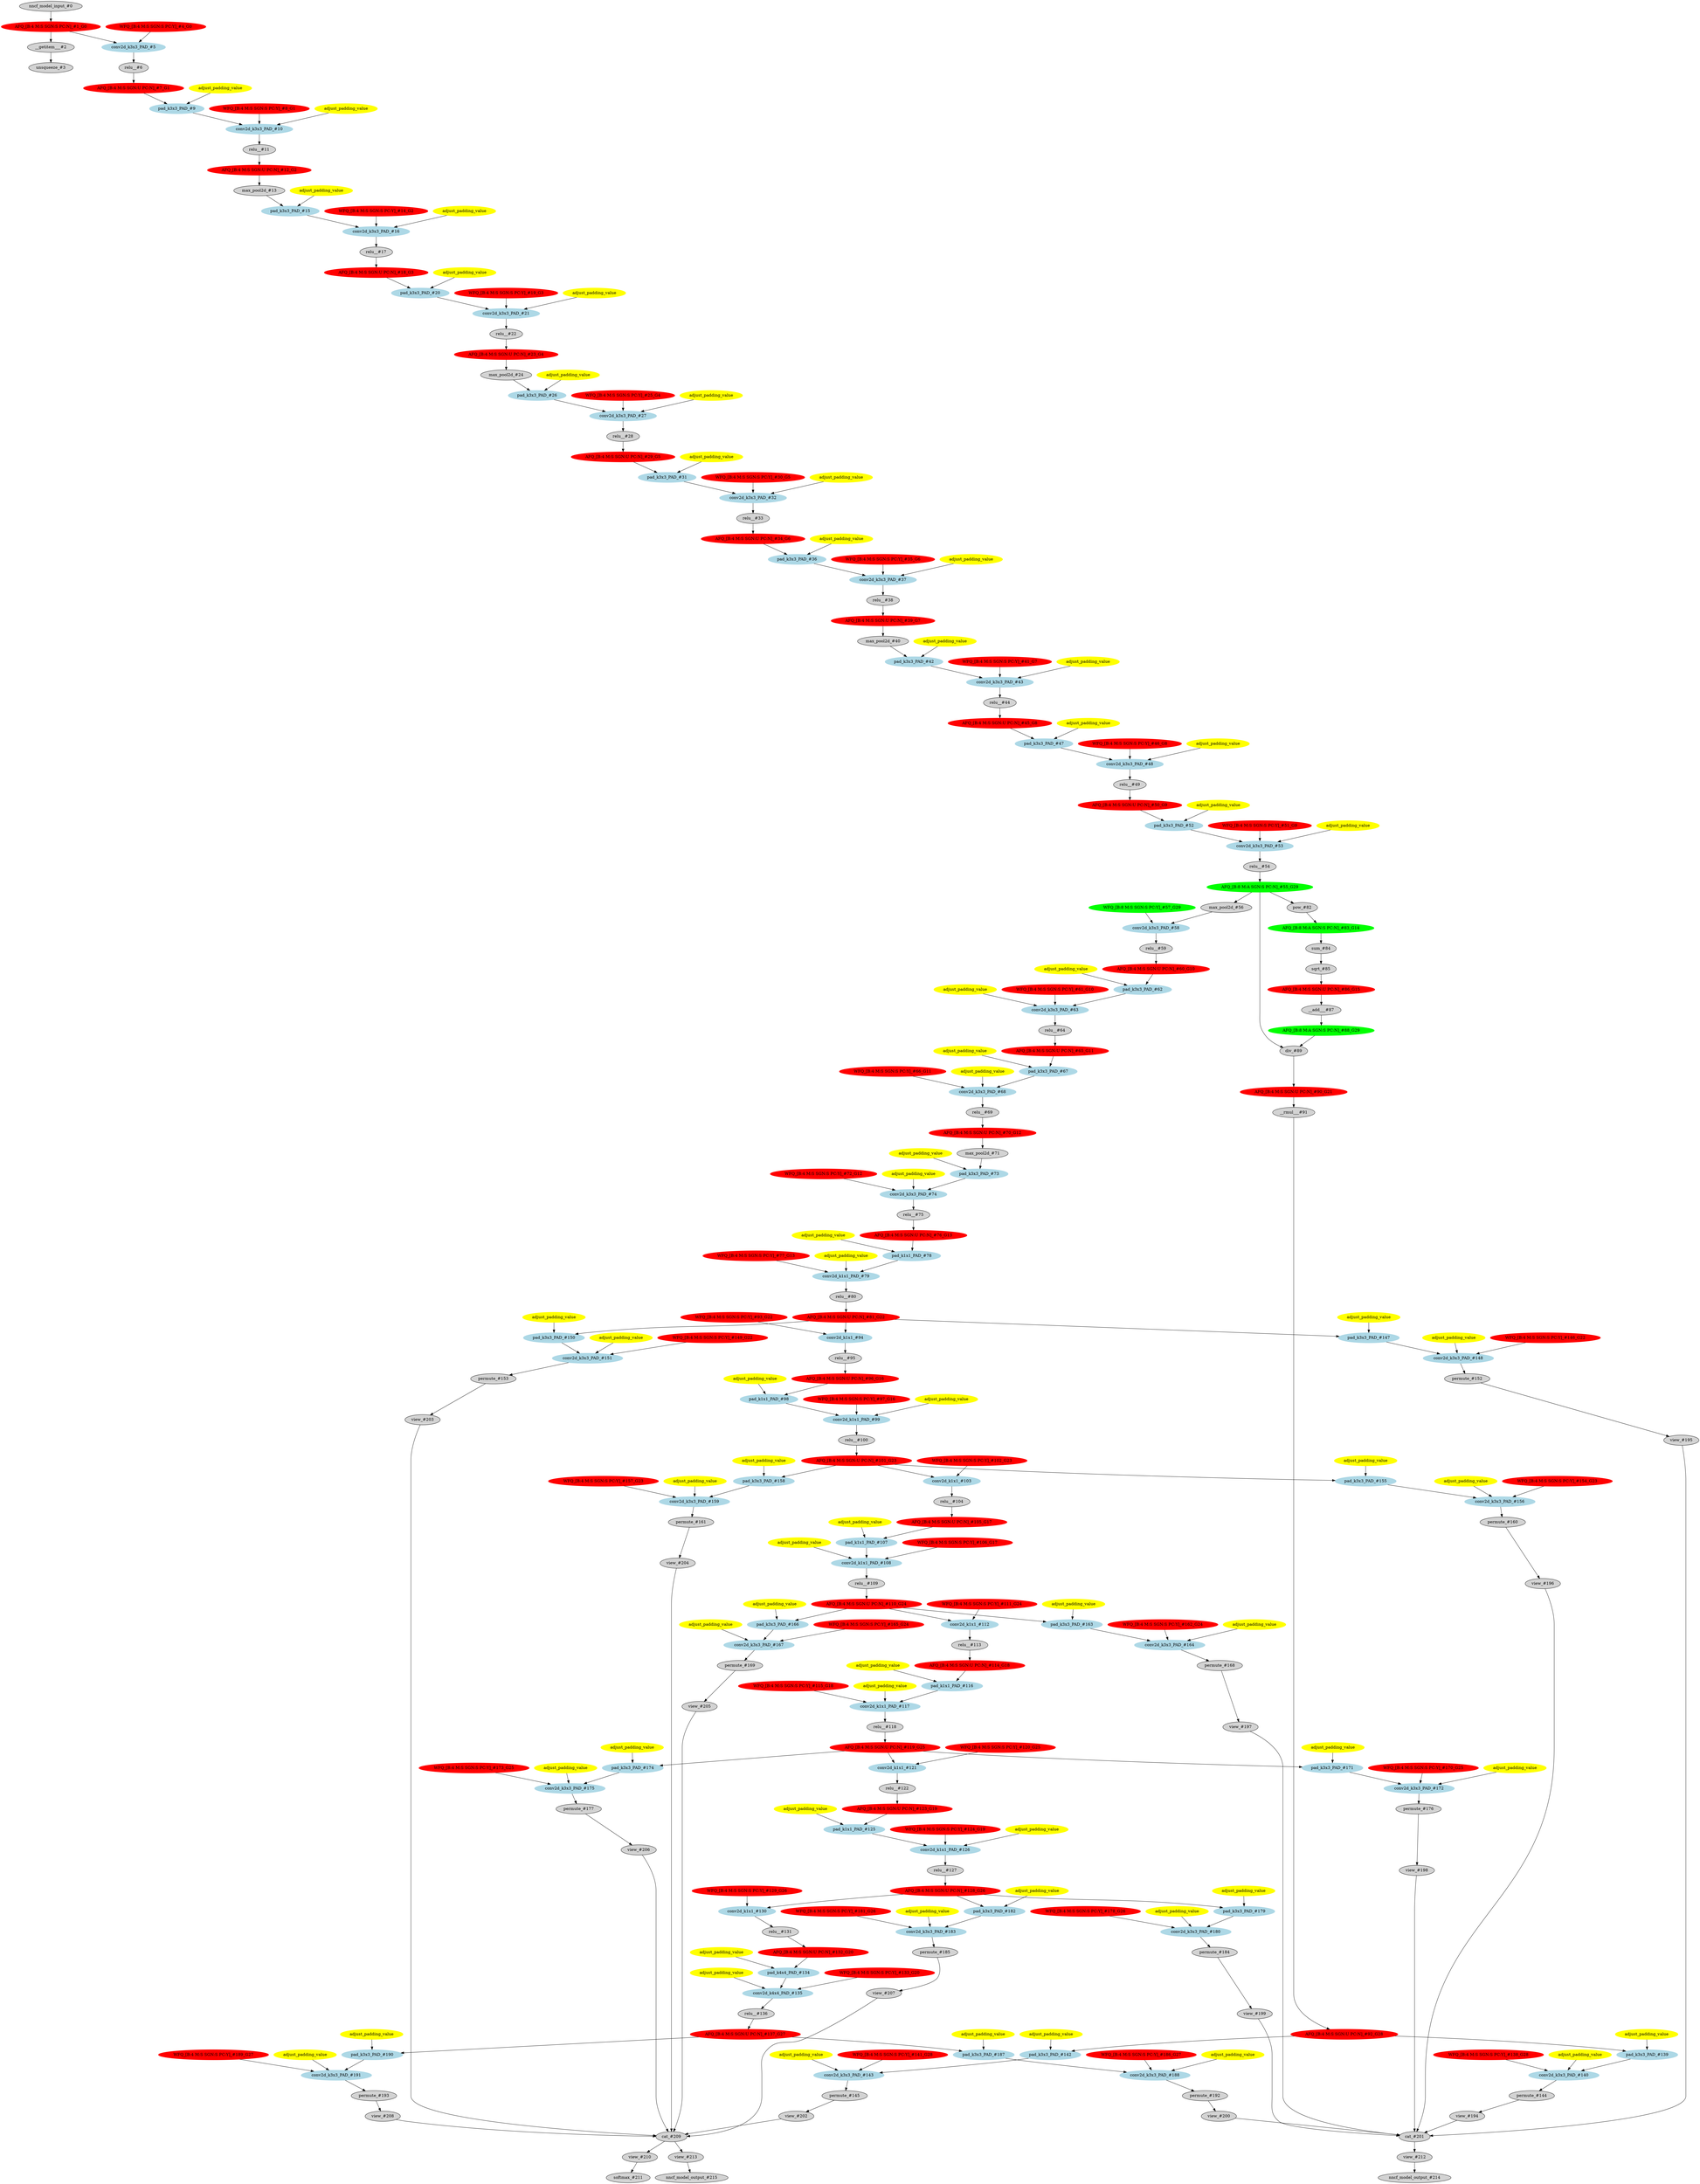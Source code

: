 strict digraph  {
"0 /nncf_model_input_0" [id=0, label="nncf_model_input_#0", style=filled, type=nncf_model_input];
"1 SymmetricQuantizer/symmetric_quantize_0" [color=red, id=1, label="AFQ_[B:4 M:S SGN:S PC:N]_#1_G0", style=filled, type=symmetric_quantize];
"2 SSD_VGG/__getitem___0" [id=2, label="__getitem___#2", style=filled, type=__getitem__];
"3 SSD_VGG/unsqueeze_0" [id=3, label="unsqueeze_#3", style=filled, type=unsqueeze];
"4 SSD_VGG/MultiOutputSequential[basenet]/NNCFConv2d[0]/ModuleDict[pre_ops]/UpdateWeight[0]/SymmetricQuantizer[op]/symmetric_quantize_0" [color=red, id=4, label="WFQ_[B:4 M:S SGN:S PC:Y]_#4_G0", style=filled, type=symmetric_quantize];
"5 SSD_VGG/MultiOutputSequential[basenet]/NNCFConv2d[0]/conv2d_0" [color=lightblue, id=5, label="conv2d_k3x3_PAD_#5", style=filled, type=conv2d];
"6 SSD_VGG/MultiOutputSequential[basenet]/ReLU[1]/relu__0" [id=6, label="relu__#6", style=filled, type=relu_];
"7 SSD_VGG/MultiOutputSequential[basenet]/ReLU[1]/SymmetricQuantizer/symmetric_quantize_0" [color=red, id=7, label="AFQ_[B:4 M:S SGN:U PC:N]_#7_G1", style=filled, type=symmetric_quantize];
"8 SSD_VGG/MultiOutputSequential[basenet]/NNCFConv2d[2]/ModuleDict[pre_ops]/UpdateWeight[1]/SymmetricQuantizer[op]/symmetric_quantize_0" [color=red, id=8, label="WFQ_[B:4 M:S SGN:S PC:Y]_#8_G1", style=filled, type=symmetric_quantize];
"9 SSD_VGG/MultiOutputSequential[basenet]/NNCFConv2d[2]/pad_0" [color=lightblue, id=9, label="pad_k3x3_PAD_#9", style=filled, type=pad];
"10 SSD_VGG/MultiOutputSequential[basenet]/NNCFConv2d[2]/conv2d_0" [color=lightblue, id=10, label="conv2d_k3x3_PAD_#10", style=filled, type=conv2d];
"11 SSD_VGG/MultiOutputSequential[basenet]/ReLU[3]/relu__0" [id=11, label="relu__#11", style=filled, type=relu_];
"12 SSD_VGG/MultiOutputSequential[basenet]/ReLU[3]/SymmetricQuantizer/symmetric_quantize_0" [color=red, id=12, label="AFQ_[B:4 M:S SGN:U PC:N]_#12_G2", style=filled, type=symmetric_quantize];
"13 SSD_VGG/MultiOutputSequential[basenet]/MaxPool2d[4]/max_pool2d_0" [id=13, label="max_pool2d_#13", style=filled, type=max_pool2d];
"14 SSD_VGG/MultiOutputSequential[basenet]/NNCFConv2d[5]/ModuleDict[pre_ops]/UpdateWeight[1]/SymmetricQuantizer[op]/symmetric_quantize_0" [color=red, id=14, label="WFQ_[B:4 M:S SGN:S PC:Y]_#14_G2", style=filled, type=symmetric_quantize];
"15 SSD_VGG/MultiOutputSequential[basenet]/NNCFConv2d[5]/pad_0" [color=lightblue, id=15, label="pad_k3x3_PAD_#15", style=filled, type=pad];
"16 SSD_VGG/MultiOutputSequential[basenet]/NNCFConv2d[5]/conv2d_0" [color=lightblue, id=16, label="conv2d_k3x3_PAD_#16", style=filled, type=conv2d];
"17 SSD_VGG/MultiOutputSequential[basenet]/ReLU[6]/relu__0" [id=17, label="relu__#17", style=filled, type=relu_];
"18 SSD_VGG/MultiOutputSequential[basenet]/ReLU[6]/SymmetricQuantizer/symmetric_quantize_0" [color=red, id=18, label="AFQ_[B:4 M:S SGN:U PC:N]_#18_G3", style=filled, type=symmetric_quantize];
"19 SSD_VGG/MultiOutputSequential[basenet]/NNCFConv2d[7]/ModuleDict[pre_ops]/UpdateWeight[1]/SymmetricQuantizer[op]/symmetric_quantize_0" [color=red, id=19, label="WFQ_[B:4 M:S SGN:S PC:Y]_#19_G3", style=filled, type=symmetric_quantize];
"20 SSD_VGG/MultiOutputSequential[basenet]/NNCFConv2d[7]/pad_0" [color=lightblue, id=20, label="pad_k3x3_PAD_#20", style=filled, type=pad];
"21 SSD_VGG/MultiOutputSequential[basenet]/NNCFConv2d[7]/conv2d_0" [color=lightblue, id=21, label="conv2d_k3x3_PAD_#21", style=filled, type=conv2d];
"22 SSD_VGG/MultiOutputSequential[basenet]/ReLU[8]/relu__0" [id=22, label="relu__#22", style=filled, type=relu_];
"23 SSD_VGG/MultiOutputSequential[basenet]/ReLU[8]/SymmetricQuantizer/symmetric_quantize_0" [color=red, id=23, label="AFQ_[B:4 M:S SGN:U PC:N]_#23_G4", style=filled, type=symmetric_quantize];
"24 SSD_VGG/MultiOutputSequential[basenet]/MaxPool2d[9]/max_pool2d_0" [id=24, label="max_pool2d_#24", style=filled, type=max_pool2d];
"25 SSD_VGG/MultiOutputSequential[basenet]/NNCFConv2d[10]/ModuleDict[pre_ops]/UpdateWeight[1]/SymmetricQuantizer[op]/symmetric_quantize_0" [color=red, id=25, label="WFQ_[B:4 M:S SGN:S PC:Y]_#25_G4", style=filled, type=symmetric_quantize];
"26 SSD_VGG/MultiOutputSequential[basenet]/NNCFConv2d[10]/pad_0" [color=lightblue, id=26, label="pad_k3x3_PAD_#26", style=filled, type=pad];
"27 SSD_VGG/MultiOutputSequential[basenet]/NNCFConv2d[10]/conv2d_0" [color=lightblue, id=27, label="conv2d_k3x3_PAD_#27", style=filled, type=conv2d];
"28 SSD_VGG/MultiOutputSequential[basenet]/ReLU[11]/relu__0" [id=28, label="relu__#28", style=filled, type=relu_];
"29 SSD_VGG/MultiOutputSequential[basenet]/ReLU[11]/SymmetricQuantizer/symmetric_quantize_0" [color=red, id=29, label="AFQ_[B:4 M:S SGN:U PC:N]_#29_G5", style=filled, type=symmetric_quantize];
"30 SSD_VGG/MultiOutputSequential[basenet]/NNCFConv2d[12]/ModuleDict[pre_ops]/UpdateWeight[1]/SymmetricQuantizer[op]/symmetric_quantize_0" [color=red, id=30, label="WFQ_[B:4 M:S SGN:S PC:Y]_#30_G5", style=filled, type=symmetric_quantize];
"31 SSD_VGG/MultiOutputSequential[basenet]/NNCFConv2d[12]/pad_0" [color=lightblue, id=31, label="pad_k3x3_PAD_#31", style=filled, type=pad];
"32 SSD_VGG/MultiOutputSequential[basenet]/NNCFConv2d[12]/conv2d_0" [color=lightblue, id=32, label="conv2d_k3x3_PAD_#32", style=filled, type=conv2d];
"33 SSD_VGG/MultiOutputSequential[basenet]/ReLU[13]/relu__0" [id=33, label="relu__#33", style=filled, type=relu_];
"34 SSD_VGG/MultiOutputSequential[basenet]/ReLU[13]/SymmetricQuantizer/symmetric_quantize_0" [color=red, id=34, label="AFQ_[B:4 M:S SGN:U PC:N]_#34_G6", style=filled, type=symmetric_quantize];
"35 SSD_VGG/MultiOutputSequential[basenet]/NNCFConv2d[14]/ModuleDict[pre_ops]/UpdateWeight[1]/SymmetricQuantizer[op]/symmetric_quantize_0" [color=red, id=35, label="WFQ_[B:4 M:S SGN:S PC:Y]_#35_G6", style=filled, type=symmetric_quantize];
"36 SSD_VGG/MultiOutputSequential[basenet]/NNCFConv2d[14]/pad_0" [color=lightblue, id=36, label="pad_k3x3_PAD_#36", style=filled, type=pad];
"37 SSD_VGG/MultiOutputSequential[basenet]/NNCFConv2d[14]/conv2d_0" [color=lightblue, id=37, label="conv2d_k3x3_PAD_#37", style=filled, type=conv2d];
"38 SSD_VGG/MultiOutputSequential[basenet]/ReLU[15]/relu__0" [id=38, label="relu__#38", style=filled, type=relu_];
"39 SSD_VGG/MultiOutputSequential[basenet]/ReLU[15]/SymmetricQuantizer/symmetric_quantize_0" [color=red, id=39, label="AFQ_[B:4 M:S SGN:U PC:N]_#39_G7", style=filled, type=symmetric_quantize];
"40 SSD_VGG/MultiOutputSequential[basenet]/MaxPool2d[16]/max_pool2d_0" [id=40, label="max_pool2d_#40", style=filled, type=max_pool2d];
"41 SSD_VGG/MultiOutputSequential[basenet]/NNCFConv2d[17]/ModuleDict[pre_ops]/UpdateWeight[1]/SymmetricQuantizer[op]/symmetric_quantize_0" [color=red, id=41, label="WFQ_[B:4 M:S SGN:S PC:Y]_#41_G7", style=filled, type=symmetric_quantize];
"42 SSD_VGG/MultiOutputSequential[basenet]/NNCFConv2d[17]/pad_0" [color=lightblue, id=42, label="pad_k3x3_PAD_#42", style=filled, type=pad];
"43 SSD_VGG/MultiOutputSequential[basenet]/NNCFConv2d[17]/conv2d_0" [color=lightblue, id=43, label="conv2d_k3x3_PAD_#43", style=filled, type=conv2d];
"44 SSD_VGG/MultiOutputSequential[basenet]/ReLU[18]/relu__0" [id=44, label="relu__#44", style=filled, type=relu_];
"45 SSD_VGG/MultiOutputSequential[basenet]/ReLU[18]/SymmetricQuantizer/symmetric_quantize_0" [color=red, id=45, label="AFQ_[B:4 M:S SGN:U PC:N]_#45_G8", style=filled, type=symmetric_quantize];
"46 SSD_VGG/MultiOutputSequential[basenet]/NNCFConv2d[19]/ModuleDict[pre_ops]/UpdateWeight[1]/SymmetricQuantizer[op]/symmetric_quantize_0" [color=red, id=46, label="WFQ_[B:4 M:S SGN:S PC:Y]_#46_G8", style=filled, type=symmetric_quantize];
"47 SSD_VGG/MultiOutputSequential[basenet]/NNCFConv2d[19]/pad_0" [color=lightblue, id=47, label="pad_k3x3_PAD_#47", style=filled, type=pad];
"48 SSD_VGG/MultiOutputSequential[basenet]/NNCFConv2d[19]/conv2d_0" [color=lightblue, id=48, label="conv2d_k3x3_PAD_#48", style=filled, type=conv2d];
"49 SSD_VGG/MultiOutputSequential[basenet]/ReLU[20]/relu__0" [id=49, label="relu__#49", style=filled, type=relu_];
"50 SSD_VGG/MultiOutputSequential[basenet]/ReLU[20]/SymmetricQuantizer/symmetric_quantize_0" [color=red, id=50, label="AFQ_[B:4 M:S SGN:U PC:N]_#50_G9", style=filled, type=symmetric_quantize];
"51 SSD_VGG/MultiOutputSequential[basenet]/NNCFConv2d[21]/ModuleDict[pre_ops]/UpdateWeight[1]/SymmetricQuantizer[op]/symmetric_quantize_0" [color=red, id=51, label="WFQ_[B:4 M:S SGN:S PC:Y]_#51_G9", style=filled, type=symmetric_quantize];
"52 SSD_VGG/MultiOutputSequential[basenet]/NNCFConv2d[21]/pad_0" [color=lightblue, id=52, label="pad_k3x3_PAD_#52", style=filled, type=pad];
"53 SSD_VGG/MultiOutputSequential[basenet]/NNCFConv2d[21]/conv2d_0" [color=lightblue, id=53, label="conv2d_k3x3_PAD_#53", style=filled, type=conv2d];
"54 SSD_VGG/MultiOutputSequential[basenet]/ReLU[22]/relu__0" [id=54, label="relu__#54", style=filled, type=relu_];
"55 SSD_VGG/MultiOutputSequential[basenet]/ReLU[22]/AsymmetricQuantizer/asymmetric_quantize_0" [color=green, id=55, label="AFQ_[B:8 M:A SGN:S PC:N]_#55_G29", style=filled, type=asymmetric_quantize];
"56 SSD_VGG/MultiOutputSequential[basenet]/MaxPool2d[23]/max_pool2d_0" [id=56, label="max_pool2d_#56", style=filled, type=max_pool2d];
"57 SSD_VGG/MultiOutputSequential[basenet]/NNCFConv2d[24]/ModuleDict[pre_ops]/UpdateWeight[0]/SymmetricQuantizer[op]/symmetric_quantize_0" [color=green, id=57, label="WFQ_[B:8 M:S SGN:S PC:Y]_#57_G29", style=filled, type=symmetric_quantize];
"58 SSD_VGG/MultiOutputSequential[basenet]/NNCFConv2d[24]/conv2d_0" [color=lightblue, id=58, label="conv2d_k3x3_PAD_#58", style=filled, type=conv2d];
"59 SSD_VGG/MultiOutputSequential[basenet]/ReLU[25]/relu__0" [id=59, label="relu__#59", style=filled, type=relu_];
"60 SSD_VGG/MultiOutputSequential[basenet]/ReLU[25]/SymmetricQuantizer/symmetric_quantize_0" [color=red, id=60, label="AFQ_[B:4 M:S SGN:U PC:N]_#60_G10", style=filled, type=symmetric_quantize];
"61 SSD_VGG/MultiOutputSequential[basenet]/NNCFConv2d[26]/ModuleDict[pre_ops]/UpdateWeight[1]/SymmetricQuantizer[op]/symmetric_quantize_0" [color=red, id=61, label="WFQ_[B:4 M:S SGN:S PC:Y]_#61_G10", style=filled, type=symmetric_quantize];
"62 SSD_VGG/MultiOutputSequential[basenet]/NNCFConv2d[26]/pad_0" [color=lightblue, id=62, label="pad_k3x3_PAD_#62", style=filled, type=pad];
"63 SSD_VGG/MultiOutputSequential[basenet]/NNCFConv2d[26]/conv2d_0" [color=lightblue, id=63, label="conv2d_k3x3_PAD_#63", style=filled, type=conv2d];
"64 SSD_VGG/MultiOutputSequential[basenet]/ReLU[27]/relu__0" [id=64, label="relu__#64", style=filled, type=relu_];
"65 SSD_VGG/MultiOutputSequential[basenet]/ReLU[27]/SymmetricQuantizer/symmetric_quantize_0" [color=red, id=65, label="AFQ_[B:4 M:S SGN:U PC:N]_#65_G11", style=filled, type=symmetric_quantize];
"66 SSD_VGG/MultiOutputSequential[basenet]/NNCFConv2d[28]/ModuleDict[pre_ops]/UpdateWeight[1]/SymmetricQuantizer[op]/symmetric_quantize_0" [color=red, id=66, label="WFQ_[B:4 M:S SGN:S PC:Y]_#66_G11", style=filled, type=symmetric_quantize];
"67 SSD_VGG/MultiOutputSequential[basenet]/NNCFConv2d[28]/pad_0" [color=lightblue, id=67, label="pad_k3x3_PAD_#67", style=filled, type=pad];
"68 SSD_VGG/MultiOutputSequential[basenet]/NNCFConv2d[28]/conv2d_0" [color=lightblue, id=68, label="conv2d_k3x3_PAD_#68", style=filled, type=conv2d];
"69 SSD_VGG/MultiOutputSequential[basenet]/ReLU[29]/relu__0" [id=69, label="relu__#69", style=filled, type=relu_];
"70 SSD_VGG/MultiOutputSequential[basenet]/ReLU[29]/SymmetricQuantizer/symmetric_quantize_0" [color=red, id=70, label="AFQ_[B:4 M:S SGN:U PC:N]_#70_G12", style=filled, type=symmetric_quantize];
"71 SSD_VGG/MultiOutputSequential[basenet]/MaxPool2d[30]/max_pool2d_0" [id=71, label="max_pool2d_#71", style=filled, type=max_pool2d];
"72 SSD_VGG/MultiOutputSequential[basenet]/NNCFConv2d[31]/ModuleDict[pre_ops]/UpdateWeight[1]/SymmetricQuantizer[op]/symmetric_quantize_0" [color=red, id=72, label="WFQ_[B:4 M:S SGN:S PC:Y]_#72_G12", style=filled, type=symmetric_quantize];
"73 SSD_VGG/MultiOutputSequential[basenet]/NNCFConv2d[31]/pad_0" [color=lightblue, id=73, label="pad_k3x3_PAD_#73", style=filled, type=pad];
"74 SSD_VGG/MultiOutputSequential[basenet]/NNCFConv2d[31]/conv2d_0" [color=lightblue, id=74, label="conv2d_k3x3_PAD_#74", style=filled, type=conv2d];
"75 SSD_VGG/MultiOutputSequential[basenet]/ReLU[32]/relu__0" [id=75, label="relu__#75", style=filled, type=relu_];
"76 SSD_VGG/MultiOutputSequential[basenet]/ReLU[32]/SymmetricQuantizer/symmetric_quantize_0" [color=red, id=76, label="AFQ_[B:4 M:S SGN:U PC:N]_#76_G13", style=filled, type=symmetric_quantize];
"77 SSD_VGG/MultiOutputSequential[basenet]/NNCFConv2d[33]/ModuleDict[pre_ops]/UpdateWeight[1]/SymmetricQuantizer[op]/symmetric_quantize_0" [color=red, id=77, label="WFQ_[B:4 M:S SGN:S PC:Y]_#77_G13", style=filled, type=symmetric_quantize];
"78 SSD_VGG/MultiOutputSequential[basenet]/NNCFConv2d[33]/pad_0" [color=lightblue, id=78, label="pad_k1x1_PAD_#78", style=filled, type=pad];
"79 SSD_VGG/MultiOutputSequential[basenet]/NNCFConv2d[33]/conv2d_0" [color=lightblue, id=79, label="conv2d_k1x1_PAD_#79", style=filled, type=conv2d];
"80 SSD_VGG/MultiOutputSequential[basenet]/ReLU[34]/relu__0" [id=80, label="relu__#80", style=filled, type=relu_];
"81 SSD_VGG/MultiOutputSequential[basenet]/ReLU[34]/SymmetricQuantizer/symmetric_quantize_0" [color=red, id=81, label="AFQ_[B:4 M:S SGN:U PC:N]_#81_G22", style=filled, type=symmetric_quantize];
"82 SSD_VGG/NNCFUserL2Norm[L2Norm]/pow_0" [id=82, label="pow_#82", style=filled, type=pow];
"83 SSD_VGG/NNCFUserL2Norm[L2Norm]/AsymmetricQuantizer/asymmetric_quantize_0" [color=green, id=83, label="AFQ_[B:8 M:A SGN:S PC:N]_#83_G14", style=filled, type=asymmetric_quantize];
"84 SSD_VGG/NNCFUserL2Norm[L2Norm]/sum_0" [id=84, label="sum_#84", style=filled, type=sum];
"85 SSD_VGG/NNCFUserL2Norm[L2Norm]/sqrt_0" [id=85, label="sqrt_#85", style=filled, type=sqrt];
"86 SSD_VGG/NNCFUserL2Norm[L2Norm]/SymmetricQuantizer/symmetric_quantize_0" [color=red, id=86, label="AFQ_[B:4 M:S SGN:U PC:N]_#86_G15", style=filled, type=symmetric_quantize];
"87 SSD_VGG/NNCFUserL2Norm[L2Norm]/__add___0" [id=87, label="__add___#87", style=filled, type=__add__];
"88 SSD_VGG/NNCFUserL2Norm[L2Norm]/AsymmetricQuantizer/asymmetric_quantize_1" [color=green, id=88, label="AFQ_[B:8 M:A SGN:S PC:N]_#88_G29", style=filled, type=asymmetric_quantize];
"89 SSD_VGG/NNCFUserL2Norm[L2Norm]/div_0" [id=89, label="div_#89", style=filled, type=div];
"90 SSD_VGG/NNCFUserL2Norm[L2Norm]/SymmetricQuantizer/symmetric_quantize_1" [color=red, id=90, label="AFQ_[B:4 M:S SGN:U PC:N]_#90_G21", style=filled, type=symmetric_quantize];
"91 SSD_VGG/NNCFUserL2Norm[L2Norm]/__rmul___0" [id=91, label="__rmul___#91", style=filled, type=__rmul__];
"92 SSD_VGG/NNCFUserL2Norm[L2Norm]/SymmetricQuantizer/symmetric_quantize_2" [color=red, id=92, label="AFQ_[B:4 M:S SGN:U PC:N]_#92_G28", style=filled, type=symmetric_quantize];
"93 SSD_VGG/MultiOutputSequential[extras]/NNCFConv2d[0]/ModuleDict[pre_ops]/UpdateWeight[0]/SymmetricQuantizer[op]/symmetric_quantize_0" [color=red, id=93, label="WFQ_[B:4 M:S SGN:S PC:Y]_#93_G22", style=filled, type=symmetric_quantize];
"94 SSD_VGG/MultiOutputSequential[extras]/NNCFConv2d[0]/conv2d_0" [color=lightblue, id=94, label="conv2d_k1x1_#94", style=filled, type=conv2d];
"95 SSD_VGG/MultiOutputSequential[extras]/ReLU[1]/relu__0" [id=95, label="relu__#95", style=filled, type=relu_];
"96 SSD_VGG/MultiOutputSequential[extras]/ReLU[1]/SymmetricQuantizer/symmetric_quantize_0" [color=red, id=96, label="AFQ_[B:4 M:S SGN:U PC:N]_#96_G16", style=filled, type=symmetric_quantize];
"97 SSD_VGG/MultiOutputSequential[extras]/NNCFConv2d[2]/ModuleDict[pre_ops]/UpdateWeight[1]/SymmetricQuantizer[op]/symmetric_quantize_0" [color=red, id=97, label="WFQ_[B:4 M:S SGN:S PC:Y]_#97_G16", style=filled, type=symmetric_quantize];
"98 SSD_VGG/MultiOutputSequential[extras]/NNCFConv2d[2]/pad_0" [color=lightblue, id=98, label="pad_k1x1_PAD_#98", style=filled, type=pad];
"99 SSD_VGG/MultiOutputSequential[extras]/NNCFConv2d[2]/conv2d_0" [color=lightblue, id=99, label="conv2d_k1x1_PAD_#99", style=filled, type=conv2d];
"100 SSD_VGG/MultiOutputSequential[extras]/ReLU[3]/relu__0" [id=100, label="relu__#100", style=filled, type=relu_];
"101 SSD_VGG/MultiOutputSequential[extras]/ReLU[3]/SymmetricQuantizer/symmetric_quantize_0" [color=red, id=101, label="AFQ_[B:4 M:S SGN:U PC:N]_#101_G23", style=filled, type=symmetric_quantize];
"102 SSD_VGG/MultiOutputSequential[extras]/NNCFConv2d[4]/ModuleDict[pre_ops]/UpdateWeight[0]/SymmetricQuantizer[op]/symmetric_quantize_0" [color=red, id=102, label="WFQ_[B:4 M:S SGN:S PC:Y]_#102_G23", style=filled, type=symmetric_quantize];
"103 SSD_VGG/MultiOutputSequential[extras]/NNCFConv2d[4]/conv2d_0" [color=lightblue, id=103, label="conv2d_k1x1_#103", style=filled, type=conv2d];
"104 SSD_VGG/MultiOutputSequential[extras]/ReLU[5]/relu__0" [id=104, label="relu__#104", style=filled, type=relu_];
"105 SSD_VGG/MultiOutputSequential[extras]/ReLU[5]/SymmetricQuantizer/symmetric_quantize_0" [color=red, id=105, label="AFQ_[B:4 M:S SGN:U PC:N]_#105_G17", style=filled, type=symmetric_quantize];
"106 SSD_VGG/MultiOutputSequential[extras]/NNCFConv2d[6]/ModuleDict[pre_ops]/UpdateWeight[1]/SymmetricQuantizer[op]/symmetric_quantize_0" [color=red, id=106, label="WFQ_[B:4 M:S SGN:S PC:Y]_#106_G17", style=filled, type=symmetric_quantize];
"107 SSD_VGG/MultiOutputSequential[extras]/NNCFConv2d[6]/pad_0" [color=lightblue, id=107, label="pad_k1x1_PAD_#107", style=filled, type=pad];
"108 SSD_VGG/MultiOutputSequential[extras]/NNCFConv2d[6]/conv2d_0" [color=lightblue, id=108, label="conv2d_k1x1_PAD_#108", style=filled, type=conv2d];
"109 SSD_VGG/MultiOutputSequential[extras]/ReLU[7]/relu__0" [id=109, label="relu__#109", style=filled, type=relu_];
"110 SSD_VGG/MultiOutputSequential[extras]/ReLU[7]/SymmetricQuantizer/symmetric_quantize_0" [color=red, id=110, label="AFQ_[B:4 M:S SGN:U PC:N]_#110_G24", style=filled, type=symmetric_quantize];
"111 SSD_VGG/MultiOutputSequential[extras]/NNCFConv2d[8]/ModuleDict[pre_ops]/UpdateWeight[0]/SymmetricQuantizer[op]/symmetric_quantize_0" [color=red, id=111, label="WFQ_[B:4 M:S SGN:S PC:Y]_#111_G24", style=filled, type=symmetric_quantize];
"112 SSD_VGG/MultiOutputSequential[extras]/NNCFConv2d[8]/conv2d_0" [color=lightblue, id=112, label="conv2d_k1x1_#112", style=filled, type=conv2d];
"113 SSD_VGG/MultiOutputSequential[extras]/ReLU[9]/relu__0" [id=113, label="relu__#113", style=filled, type=relu_];
"114 SSD_VGG/MultiOutputSequential[extras]/ReLU[9]/SymmetricQuantizer/symmetric_quantize_0" [color=red, id=114, label="AFQ_[B:4 M:S SGN:U PC:N]_#114_G18", style=filled, type=symmetric_quantize];
"115 SSD_VGG/MultiOutputSequential[extras]/NNCFConv2d[10]/ModuleDict[pre_ops]/UpdateWeight[1]/SymmetricQuantizer[op]/symmetric_quantize_0" [color=red, id=115, label="WFQ_[B:4 M:S SGN:S PC:Y]_#115_G18", style=filled, type=symmetric_quantize];
"116 SSD_VGG/MultiOutputSequential[extras]/NNCFConv2d[10]/pad_0" [color=lightblue, id=116, label="pad_k1x1_PAD_#116", style=filled, type=pad];
"117 SSD_VGG/MultiOutputSequential[extras]/NNCFConv2d[10]/conv2d_0" [color=lightblue, id=117, label="conv2d_k1x1_PAD_#117", style=filled, type=conv2d];
"118 SSD_VGG/MultiOutputSequential[extras]/ReLU[11]/relu__0" [id=118, label="relu__#118", style=filled, type=relu_];
"119 SSD_VGG/MultiOutputSequential[extras]/ReLU[11]/SymmetricQuantizer/symmetric_quantize_0" [color=red, id=119, label="AFQ_[B:4 M:S SGN:U PC:N]_#119_G25", style=filled, type=symmetric_quantize];
"120 SSD_VGG/MultiOutputSequential[extras]/NNCFConv2d[12]/ModuleDict[pre_ops]/UpdateWeight[0]/SymmetricQuantizer[op]/symmetric_quantize_0" [color=red, id=120, label="WFQ_[B:4 M:S SGN:S PC:Y]_#120_G25", style=filled, type=symmetric_quantize];
"121 SSD_VGG/MultiOutputSequential[extras]/NNCFConv2d[12]/conv2d_0" [color=lightblue, id=121, label="conv2d_k1x1_#121", style=filled, type=conv2d];
"122 SSD_VGG/MultiOutputSequential[extras]/ReLU[13]/relu__0" [id=122, label="relu__#122", style=filled, type=relu_];
"123 SSD_VGG/MultiOutputSequential[extras]/ReLU[13]/SymmetricQuantizer/symmetric_quantize_0" [color=red, id=123, label="AFQ_[B:4 M:S SGN:U PC:N]_#123_G19", style=filled, type=symmetric_quantize];
"124 SSD_VGG/MultiOutputSequential[extras]/NNCFConv2d[14]/ModuleDict[pre_ops]/UpdateWeight[1]/SymmetricQuantizer[op]/symmetric_quantize_0" [color=red, id=124, label="WFQ_[B:4 M:S SGN:S PC:Y]_#124_G19", style=filled, type=symmetric_quantize];
"125 SSD_VGG/MultiOutputSequential[extras]/NNCFConv2d[14]/pad_0" [color=lightblue, id=125, label="pad_k1x1_PAD_#125", style=filled, type=pad];
"126 SSD_VGG/MultiOutputSequential[extras]/NNCFConv2d[14]/conv2d_0" [color=lightblue, id=126, label="conv2d_k1x1_PAD_#126", style=filled, type=conv2d];
"127 SSD_VGG/MultiOutputSequential[extras]/ReLU[15]/relu__0" [id=127, label="relu__#127", style=filled, type=relu_];
"128 SSD_VGG/MultiOutputSequential[extras]/ReLU[15]/SymmetricQuantizer/symmetric_quantize_0" [color=red, id=128, label="AFQ_[B:4 M:S SGN:U PC:N]_#128_G26", style=filled, type=symmetric_quantize];
"129 SSD_VGG/MultiOutputSequential[extras]/NNCFConv2d[16]/ModuleDict[pre_ops]/UpdateWeight[0]/SymmetricQuantizer[op]/symmetric_quantize_0" [color=red, id=129, label="WFQ_[B:4 M:S SGN:S PC:Y]_#129_G26", style=filled, type=symmetric_quantize];
"130 SSD_VGG/MultiOutputSequential[extras]/NNCFConv2d[16]/conv2d_0" [color=lightblue, id=130, label="conv2d_k1x1_#130", style=filled, type=conv2d];
"131 SSD_VGG/MultiOutputSequential[extras]/ReLU[17]/relu__0" [id=131, label="relu__#131", style=filled, type=relu_];
"132 SSD_VGG/MultiOutputSequential[extras]/ReLU[17]/SymmetricQuantizer/symmetric_quantize_0" [color=red, id=132, label="AFQ_[B:4 M:S SGN:U PC:N]_#132_G20", style=filled, type=symmetric_quantize];
"133 SSD_VGG/MultiOutputSequential[extras]/NNCFConv2d[18]/ModuleDict[pre_ops]/UpdateWeight[1]/SymmetricQuantizer[op]/symmetric_quantize_0" [color=red, id=133, label="WFQ_[B:4 M:S SGN:S PC:Y]_#133_G20", style=filled, type=symmetric_quantize];
"134 SSD_VGG/MultiOutputSequential[extras]/NNCFConv2d[18]/pad_0" [color=lightblue, id=134, label="pad_k4x4_PAD_#134", style=filled, type=pad];
"135 SSD_VGG/MultiOutputSequential[extras]/NNCFConv2d[18]/conv2d_0" [color=lightblue, id=135, label="conv2d_k4x4_PAD_#135", style=filled, type=conv2d];
"136 SSD_VGG/MultiOutputSequential[extras]/ReLU[19]/relu__0" [id=136, label="relu__#136", style=filled, type=relu_];
"137 SSD_VGG/MultiOutputSequential[extras]/ReLU[19]/SymmetricQuantizer/symmetric_quantize_0" [color=red, id=137, label="AFQ_[B:4 M:S SGN:U PC:N]_#137_G27", style=filled, type=symmetric_quantize];
"138 SSD_VGG/SSDDetectionOutput[detection_head]/ModuleList[heads]/SSDHead[0]/NNCFConv2d[loc]/ModuleDict[pre_ops]/UpdateWeight[1]/SymmetricQuantizer[op]/symmetric_quantize_0" [color=red, id=138, label="WFQ_[B:4 M:S SGN:S PC:Y]_#138_G28", style=filled, type=symmetric_quantize];
"139 SSD_VGG/SSDDetectionOutput[detection_head]/ModuleList[heads]/SSDHead[0]/NNCFConv2d[loc]/pad_0" [color=lightblue, id=139, label="pad_k3x3_PAD_#139", style=filled, type=pad];
"140 SSD_VGG/SSDDetectionOutput[detection_head]/ModuleList[heads]/SSDHead[0]/NNCFConv2d[loc]/conv2d_0" [color=lightblue, id=140, label="conv2d_k3x3_PAD_#140", style=filled, type=conv2d];
"141 SSD_VGG/SSDDetectionOutput[detection_head]/ModuleList[heads]/SSDHead[0]/NNCFConv2d[conf]/ModuleDict[pre_ops]/UpdateWeight[1]/SymmetricQuantizer[op]/symmetric_quantize_0" [color=red, id=141, label="WFQ_[B:4 M:S SGN:S PC:Y]_#141_G28", style=filled, type=symmetric_quantize];
"142 SSD_VGG/SSDDetectionOutput[detection_head]/ModuleList[heads]/SSDHead[0]/NNCFConv2d[conf]/pad_0" [color=lightblue, id=142, label="pad_k3x3_PAD_#142", style=filled, type=pad];
"143 SSD_VGG/SSDDetectionOutput[detection_head]/ModuleList[heads]/SSDHead[0]/NNCFConv2d[conf]/conv2d_0" [color=lightblue, id=143, label="conv2d_k3x3_PAD_#143", style=filled, type=conv2d];
"144 SSD_VGG/SSDDetectionOutput[detection_head]/ModuleList[heads]/SSDHead[0]/permute_0" [id=144, label="permute_#144", style=filled, type=permute];
"145 SSD_VGG/SSDDetectionOutput[detection_head]/ModuleList[heads]/SSDHead[0]/permute_1" [id=145, label="permute_#145", style=filled, type=permute];
"146 SSD_VGG/SSDDetectionOutput[detection_head]/ModuleList[heads]/SSDHead[1]/NNCFConv2d[loc]/ModuleDict[pre_ops]/UpdateWeight[1]/SymmetricQuantizer[op]/symmetric_quantize_0" [color=red, id=146, label="WFQ_[B:4 M:S SGN:S PC:Y]_#146_G22", style=filled, type=symmetric_quantize];
"147 SSD_VGG/SSDDetectionOutput[detection_head]/ModuleList[heads]/SSDHead[1]/NNCFConv2d[loc]/pad_0" [color=lightblue, id=147, label="pad_k3x3_PAD_#147", style=filled, type=pad];
"148 SSD_VGG/SSDDetectionOutput[detection_head]/ModuleList[heads]/SSDHead[1]/NNCFConv2d[loc]/conv2d_0" [color=lightblue, id=148, label="conv2d_k3x3_PAD_#148", style=filled, type=conv2d];
"149 SSD_VGG/SSDDetectionOutput[detection_head]/ModuleList[heads]/SSDHead[1]/NNCFConv2d[conf]/ModuleDict[pre_ops]/UpdateWeight[1]/SymmetricQuantizer[op]/symmetric_quantize_0" [color=red, id=149, label="WFQ_[B:4 M:S SGN:S PC:Y]_#149_G22", style=filled, type=symmetric_quantize];
"150 SSD_VGG/SSDDetectionOutput[detection_head]/ModuleList[heads]/SSDHead[1]/NNCFConv2d[conf]/pad_0" [color=lightblue, id=150, label="pad_k3x3_PAD_#150", style=filled, type=pad];
"151 SSD_VGG/SSDDetectionOutput[detection_head]/ModuleList[heads]/SSDHead[1]/NNCFConv2d[conf]/conv2d_0" [color=lightblue, id=151, label="conv2d_k3x3_PAD_#151", style=filled, type=conv2d];
"152 SSD_VGG/SSDDetectionOutput[detection_head]/ModuleList[heads]/SSDHead[1]/permute_0" [id=152, label="permute_#152", style=filled, type=permute];
"153 SSD_VGG/SSDDetectionOutput[detection_head]/ModuleList[heads]/SSDHead[1]/permute_1" [id=153, label="permute_#153", style=filled, type=permute];
"154 SSD_VGG/SSDDetectionOutput[detection_head]/ModuleList[heads]/SSDHead[2]/NNCFConv2d[loc]/ModuleDict[pre_ops]/UpdateWeight[1]/SymmetricQuantizer[op]/symmetric_quantize_0" [color=red, id=154, label="WFQ_[B:4 M:S SGN:S PC:Y]_#154_G23", style=filled, type=symmetric_quantize];
"155 SSD_VGG/SSDDetectionOutput[detection_head]/ModuleList[heads]/SSDHead[2]/NNCFConv2d[loc]/pad_0" [color=lightblue, id=155, label="pad_k3x3_PAD_#155", style=filled, type=pad];
"156 SSD_VGG/SSDDetectionOutput[detection_head]/ModuleList[heads]/SSDHead[2]/NNCFConv2d[loc]/conv2d_0" [color=lightblue, id=156, label="conv2d_k3x3_PAD_#156", style=filled, type=conv2d];
"157 SSD_VGG/SSDDetectionOutput[detection_head]/ModuleList[heads]/SSDHead[2]/NNCFConv2d[conf]/ModuleDict[pre_ops]/UpdateWeight[1]/SymmetricQuantizer[op]/symmetric_quantize_0" [color=red, id=157, label="WFQ_[B:4 M:S SGN:S PC:Y]_#157_G23", style=filled, type=symmetric_quantize];
"158 SSD_VGG/SSDDetectionOutput[detection_head]/ModuleList[heads]/SSDHead[2]/NNCFConv2d[conf]/pad_0" [color=lightblue, id=158, label="pad_k3x3_PAD_#158", style=filled, type=pad];
"159 SSD_VGG/SSDDetectionOutput[detection_head]/ModuleList[heads]/SSDHead[2]/NNCFConv2d[conf]/conv2d_0" [color=lightblue, id=159, label="conv2d_k3x3_PAD_#159", style=filled, type=conv2d];
"160 SSD_VGG/SSDDetectionOutput[detection_head]/ModuleList[heads]/SSDHead[2]/permute_0" [id=160, label="permute_#160", style=filled, type=permute];
"161 SSD_VGG/SSDDetectionOutput[detection_head]/ModuleList[heads]/SSDHead[2]/permute_1" [id=161, label="permute_#161", style=filled, type=permute];
"162 SSD_VGG/SSDDetectionOutput[detection_head]/ModuleList[heads]/SSDHead[3]/NNCFConv2d[loc]/ModuleDict[pre_ops]/UpdateWeight[1]/SymmetricQuantizer[op]/symmetric_quantize_0" [color=red, id=162, label="WFQ_[B:4 M:S SGN:S PC:Y]_#162_G24", style=filled, type=symmetric_quantize];
"163 SSD_VGG/SSDDetectionOutput[detection_head]/ModuleList[heads]/SSDHead[3]/NNCFConv2d[loc]/pad_0" [color=lightblue, id=163, label="pad_k3x3_PAD_#163", style=filled, type=pad];
"164 SSD_VGG/SSDDetectionOutput[detection_head]/ModuleList[heads]/SSDHead[3]/NNCFConv2d[loc]/conv2d_0" [color=lightblue, id=164, label="conv2d_k3x3_PAD_#164", style=filled, type=conv2d];
"165 SSD_VGG/SSDDetectionOutput[detection_head]/ModuleList[heads]/SSDHead[3]/NNCFConv2d[conf]/ModuleDict[pre_ops]/UpdateWeight[1]/SymmetricQuantizer[op]/symmetric_quantize_0" [color=red, id=165, label="WFQ_[B:4 M:S SGN:S PC:Y]_#165_G24", style=filled, type=symmetric_quantize];
"166 SSD_VGG/SSDDetectionOutput[detection_head]/ModuleList[heads]/SSDHead[3]/NNCFConv2d[conf]/pad_0" [color=lightblue, id=166, label="pad_k3x3_PAD_#166", style=filled, type=pad];
"167 SSD_VGG/SSDDetectionOutput[detection_head]/ModuleList[heads]/SSDHead[3]/NNCFConv2d[conf]/conv2d_0" [color=lightblue, id=167, label="conv2d_k3x3_PAD_#167", style=filled, type=conv2d];
"168 SSD_VGG/SSDDetectionOutput[detection_head]/ModuleList[heads]/SSDHead[3]/permute_0" [id=168, label="permute_#168", style=filled, type=permute];
"169 SSD_VGG/SSDDetectionOutput[detection_head]/ModuleList[heads]/SSDHead[3]/permute_1" [id=169, label="permute_#169", style=filled, type=permute];
"170 SSD_VGG/SSDDetectionOutput[detection_head]/ModuleList[heads]/SSDHead[4]/NNCFConv2d[loc]/ModuleDict[pre_ops]/UpdateWeight[1]/SymmetricQuantizer[op]/symmetric_quantize_0" [color=red, id=170, label="WFQ_[B:4 M:S SGN:S PC:Y]_#170_G25", style=filled, type=symmetric_quantize];
"171 SSD_VGG/SSDDetectionOutput[detection_head]/ModuleList[heads]/SSDHead[4]/NNCFConv2d[loc]/pad_0" [color=lightblue, id=171, label="pad_k3x3_PAD_#171", style=filled, type=pad];
"172 SSD_VGG/SSDDetectionOutput[detection_head]/ModuleList[heads]/SSDHead[4]/NNCFConv2d[loc]/conv2d_0" [color=lightblue, id=172, label="conv2d_k3x3_PAD_#172", style=filled, type=conv2d];
"173 SSD_VGG/SSDDetectionOutput[detection_head]/ModuleList[heads]/SSDHead[4]/NNCFConv2d[conf]/ModuleDict[pre_ops]/UpdateWeight[1]/SymmetricQuantizer[op]/symmetric_quantize_0" [color=red, id=173, label="WFQ_[B:4 M:S SGN:S PC:Y]_#173_G25", style=filled, type=symmetric_quantize];
"174 SSD_VGG/SSDDetectionOutput[detection_head]/ModuleList[heads]/SSDHead[4]/NNCFConv2d[conf]/pad_0" [color=lightblue, id=174, label="pad_k3x3_PAD_#174", style=filled, type=pad];
"175 SSD_VGG/SSDDetectionOutput[detection_head]/ModuleList[heads]/SSDHead[4]/NNCFConv2d[conf]/conv2d_0" [color=lightblue, id=175, label="conv2d_k3x3_PAD_#175", style=filled, type=conv2d];
"176 SSD_VGG/SSDDetectionOutput[detection_head]/ModuleList[heads]/SSDHead[4]/permute_0" [id=176, label="permute_#176", style=filled, type=permute];
"177 SSD_VGG/SSDDetectionOutput[detection_head]/ModuleList[heads]/SSDHead[4]/permute_1" [id=177, label="permute_#177", style=filled, type=permute];
"178 SSD_VGG/SSDDetectionOutput[detection_head]/ModuleList[heads]/SSDHead[5]/NNCFConv2d[loc]/ModuleDict[pre_ops]/UpdateWeight[1]/SymmetricQuantizer[op]/symmetric_quantize_0" [color=red, id=178, label="WFQ_[B:4 M:S SGN:S PC:Y]_#178_G26", style=filled, type=symmetric_quantize];
"179 SSD_VGG/SSDDetectionOutput[detection_head]/ModuleList[heads]/SSDHead[5]/NNCFConv2d[loc]/pad_0" [color=lightblue, id=179, label="pad_k3x3_PAD_#179", style=filled, type=pad];
"180 SSD_VGG/SSDDetectionOutput[detection_head]/ModuleList[heads]/SSDHead[5]/NNCFConv2d[loc]/conv2d_0" [color=lightblue, id=180, label="conv2d_k3x3_PAD_#180", style=filled, type=conv2d];
"181 SSD_VGG/SSDDetectionOutput[detection_head]/ModuleList[heads]/SSDHead[5]/NNCFConv2d[conf]/ModuleDict[pre_ops]/UpdateWeight[1]/SymmetricQuantizer[op]/symmetric_quantize_0" [color=red, id=181, label="WFQ_[B:4 M:S SGN:S PC:Y]_#181_G26", style=filled, type=symmetric_quantize];
"182 SSD_VGG/SSDDetectionOutput[detection_head]/ModuleList[heads]/SSDHead[5]/NNCFConv2d[conf]/pad_0" [color=lightblue, id=182, label="pad_k3x3_PAD_#182", style=filled, type=pad];
"183 SSD_VGG/SSDDetectionOutput[detection_head]/ModuleList[heads]/SSDHead[5]/NNCFConv2d[conf]/conv2d_0" [color=lightblue, id=183, label="conv2d_k3x3_PAD_#183", style=filled, type=conv2d];
"184 SSD_VGG/SSDDetectionOutput[detection_head]/ModuleList[heads]/SSDHead[5]/permute_0" [id=184, label="permute_#184", style=filled, type=permute];
"185 SSD_VGG/SSDDetectionOutput[detection_head]/ModuleList[heads]/SSDHead[5]/permute_1" [id=185, label="permute_#185", style=filled, type=permute];
"186 SSD_VGG/SSDDetectionOutput[detection_head]/ModuleList[heads]/SSDHead[6]/NNCFConv2d[loc]/ModuleDict[pre_ops]/UpdateWeight[1]/SymmetricQuantizer[op]/symmetric_quantize_0" [color=red, id=186, label="WFQ_[B:4 M:S SGN:S PC:Y]_#186_G27", style=filled, type=symmetric_quantize];
"187 SSD_VGG/SSDDetectionOutput[detection_head]/ModuleList[heads]/SSDHead[6]/NNCFConv2d[loc]/pad_0" [color=lightblue, id=187, label="pad_k3x3_PAD_#187", style=filled, type=pad];
"188 SSD_VGG/SSDDetectionOutput[detection_head]/ModuleList[heads]/SSDHead[6]/NNCFConv2d[loc]/conv2d_0" [color=lightblue, id=188, label="conv2d_k3x3_PAD_#188", style=filled, type=conv2d];
"189 SSD_VGG/SSDDetectionOutput[detection_head]/ModuleList[heads]/SSDHead[6]/NNCFConv2d[conf]/ModuleDict[pre_ops]/UpdateWeight[1]/SymmetricQuantizer[op]/symmetric_quantize_0" [color=red, id=189, label="WFQ_[B:4 M:S SGN:S PC:Y]_#189_G27", style=filled, type=symmetric_quantize];
"190 SSD_VGG/SSDDetectionOutput[detection_head]/ModuleList[heads]/SSDHead[6]/NNCFConv2d[conf]/pad_0" [color=lightblue, id=190, label="pad_k3x3_PAD_#190", style=filled, type=pad];
"191 SSD_VGG/SSDDetectionOutput[detection_head]/ModuleList[heads]/SSDHead[6]/NNCFConv2d[conf]/conv2d_0" [color=lightblue, id=191, label="conv2d_k3x3_PAD_#191", style=filled, type=conv2d];
"192 SSD_VGG/SSDDetectionOutput[detection_head]/ModuleList[heads]/SSDHead[6]/permute_0" [id=192, label="permute_#192", style=filled, type=permute];
"193 SSD_VGG/SSDDetectionOutput[detection_head]/ModuleList[heads]/SSDHead[6]/permute_1" [id=193, label="permute_#193", style=filled, type=permute];
"194 SSD_VGG/SSDDetectionOutput[detection_head]/view_0" [id=194, label="view_#194", style=filled, type=view];
"195 SSD_VGG/SSDDetectionOutput[detection_head]/view_1" [id=195, label="view_#195", style=filled, type=view];
"196 SSD_VGG/SSDDetectionOutput[detection_head]/view_2" [id=196, label="view_#196", style=filled, type=view];
"197 SSD_VGG/SSDDetectionOutput[detection_head]/view_3" [id=197, label="view_#197", style=filled, type=view];
"198 SSD_VGG/SSDDetectionOutput[detection_head]/view_4" [id=198, label="view_#198", style=filled, type=view];
"199 SSD_VGG/SSDDetectionOutput[detection_head]/view_5" [id=199, label="view_#199", style=filled, type=view];
"200 SSD_VGG/SSDDetectionOutput[detection_head]/view_6" [id=200, label="view_#200", style=filled, type=view];
"201 SSD_VGG/SSDDetectionOutput[detection_head]/cat_0" [id=201, label="cat_#201", style=filled, type=cat];
"202 SSD_VGG/SSDDetectionOutput[detection_head]/view_7" [id=202, label="view_#202", style=filled, type=view];
"203 SSD_VGG/SSDDetectionOutput[detection_head]/view_8" [id=203, label="view_#203", style=filled, type=view];
"204 SSD_VGG/SSDDetectionOutput[detection_head]/view_9" [id=204, label="view_#204", style=filled, type=view];
"205 SSD_VGG/SSDDetectionOutput[detection_head]/view_10" [id=205, label="view_#205", style=filled, type=view];
"206 SSD_VGG/SSDDetectionOutput[detection_head]/view_11" [id=206, label="view_#206", style=filled, type=view];
"207 SSD_VGG/SSDDetectionOutput[detection_head]/view_12" [id=207, label="view_#207", style=filled, type=view];
"208 SSD_VGG/SSDDetectionOutput[detection_head]/view_13" [id=208, label="view_#208", style=filled, type=view];
"209 SSD_VGG/SSDDetectionOutput[detection_head]/cat_1" [id=209, label="cat_#209", style=filled, type=cat];
"210 SSD_VGG/SSDDetectionOutput[detection_head]/view_14" [id=210, label="view_#210", style=filled, type=view];
"211 SSD_VGG/SSDDetectionOutput[detection_head]/softmax_0" [id=211, label="softmax_#211", style=filled, type=softmax];
"212 SSD_VGG/SSDDetectionOutput[detection_head]/view_15" [id=212, label="view_#212", style=filled, type=view];
"213 SSD_VGG/SSDDetectionOutput[detection_head]/view_16" [id=213, label="view_#213", style=filled, type=view];
"214 /nncf_model_output_0" [id=214, label="nncf_model_output_#214", style=filled, type=nncf_model_output];
"215 /nncf_model_output_1" [id=215, label="nncf_model_output_#215", style=filled, type=nncf_model_output];
"9 SSD_VGG/MultiOutputSequential[basenet]/NNCFConv2d[2]/pad_0_apad" [color=yellow, label=adjust_padding_value, style=filled, type=""];
"10 SSD_VGG/MultiOutputSequential[basenet]/NNCFConv2d[2]/conv2d_0_apad" [color=yellow, label=adjust_padding_value, style=filled, type=""];
"15 SSD_VGG/MultiOutputSequential[basenet]/NNCFConv2d[5]/pad_0_apad" [color=yellow, label=adjust_padding_value, style=filled, type=""];
"16 SSD_VGG/MultiOutputSequential[basenet]/NNCFConv2d[5]/conv2d_0_apad" [color=yellow, label=adjust_padding_value, style=filled, type=""];
"20 SSD_VGG/MultiOutputSequential[basenet]/NNCFConv2d[7]/pad_0_apad" [color=yellow, label=adjust_padding_value, style=filled, type=""];
"21 SSD_VGG/MultiOutputSequential[basenet]/NNCFConv2d[7]/conv2d_0_apad" [color=yellow, label=adjust_padding_value, style=filled, type=""];
"26 SSD_VGG/MultiOutputSequential[basenet]/NNCFConv2d[10]/pad_0_apad" [color=yellow, label=adjust_padding_value, style=filled, type=""];
"27 SSD_VGG/MultiOutputSequential[basenet]/NNCFConv2d[10]/conv2d_0_apad" [color=yellow, label=adjust_padding_value, style=filled, type=""];
"31 SSD_VGG/MultiOutputSequential[basenet]/NNCFConv2d[12]/pad_0_apad" [color=yellow, label=adjust_padding_value, style=filled, type=""];
"32 SSD_VGG/MultiOutputSequential[basenet]/NNCFConv2d[12]/conv2d_0_apad" [color=yellow, label=adjust_padding_value, style=filled, type=""];
"36 SSD_VGG/MultiOutputSequential[basenet]/NNCFConv2d[14]/pad_0_apad" [color=yellow, label=adjust_padding_value, style=filled, type=""];
"37 SSD_VGG/MultiOutputSequential[basenet]/NNCFConv2d[14]/conv2d_0_apad" [color=yellow, label=adjust_padding_value, style=filled, type=""];
"42 SSD_VGG/MultiOutputSequential[basenet]/NNCFConv2d[17]/pad_0_apad" [color=yellow, label=adjust_padding_value, style=filled, type=""];
"43 SSD_VGG/MultiOutputSequential[basenet]/NNCFConv2d[17]/conv2d_0_apad" [color=yellow, label=adjust_padding_value, style=filled, type=""];
"47 SSD_VGG/MultiOutputSequential[basenet]/NNCFConv2d[19]/pad_0_apad" [color=yellow, label=adjust_padding_value, style=filled, type=""];
"48 SSD_VGG/MultiOutputSequential[basenet]/NNCFConv2d[19]/conv2d_0_apad" [color=yellow, label=adjust_padding_value, style=filled, type=""];
"52 SSD_VGG/MultiOutputSequential[basenet]/NNCFConv2d[21]/pad_0_apad" [color=yellow, label=adjust_padding_value, style=filled, type=""];
"53 SSD_VGG/MultiOutputSequential[basenet]/NNCFConv2d[21]/conv2d_0_apad" [color=yellow, label=adjust_padding_value, style=filled, type=""];
"62 SSD_VGG/MultiOutputSequential[basenet]/NNCFConv2d[26]/pad_0_apad" [color=yellow, label=adjust_padding_value, style=filled, type=""];
"63 SSD_VGG/MultiOutputSequential[basenet]/NNCFConv2d[26]/conv2d_0_apad" [color=yellow, label=adjust_padding_value, style=filled, type=""];
"67 SSD_VGG/MultiOutputSequential[basenet]/NNCFConv2d[28]/pad_0_apad" [color=yellow, label=adjust_padding_value, style=filled, type=""];
"68 SSD_VGG/MultiOutputSequential[basenet]/NNCFConv2d[28]/conv2d_0_apad" [color=yellow, label=adjust_padding_value, style=filled, type=""];
"73 SSD_VGG/MultiOutputSequential[basenet]/NNCFConv2d[31]/pad_0_apad" [color=yellow, label=adjust_padding_value, style=filled, type=""];
"74 SSD_VGG/MultiOutputSequential[basenet]/NNCFConv2d[31]/conv2d_0_apad" [color=yellow, label=adjust_padding_value, style=filled, type=""];
"78 SSD_VGG/MultiOutputSequential[basenet]/NNCFConv2d[33]/pad_0_apad" [color=yellow, label=adjust_padding_value, style=filled, type=""];
"79 SSD_VGG/MultiOutputSequential[basenet]/NNCFConv2d[33]/conv2d_0_apad" [color=yellow, label=adjust_padding_value, style=filled, type=""];
"98 SSD_VGG/MultiOutputSequential[extras]/NNCFConv2d[2]/pad_0_apad" [color=yellow, label=adjust_padding_value, style=filled, type=""];
"99 SSD_VGG/MultiOutputSequential[extras]/NNCFConv2d[2]/conv2d_0_apad" [color=yellow, label=adjust_padding_value, style=filled, type=""];
"107 SSD_VGG/MultiOutputSequential[extras]/NNCFConv2d[6]/pad_0_apad" [color=yellow, label=adjust_padding_value, style=filled, type=""];
"108 SSD_VGG/MultiOutputSequential[extras]/NNCFConv2d[6]/conv2d_0_apad" [color=yellow, label=adjust_padding_value, style=filled, type=""];
"116 SSD_VGG/MultiOutputSequential[extras]/NNCFConv2d[10]/pad_0_apad" [color=yellow, label=adjust_padding_value, style=filled, type=""];
"117 SSD_VGG/MultiOutputSequential[extras]/NNCFConv2d[10]/conv2d_0_apad" [color=yellow, label=adjust_padding_value, style=filled, type=""];
"125 SSD_VGG/MultiOutputSequential[extras]/NNCFConv2d[14]/pad_0_apad" [color=yellow, label=adjust_padding_value, style=filled, type=""];
"126 SSD_VGG/MultiOutputSequential[extras]/NNCFConv2d[14]/conv2d_0_apad" [color=yellow, label=adjust_padding_value, style=filled, type=""];
"134 SSD_VGG/MultiOutputSequential[extras]/NNCFConv2d[18]/pad_0_apad" [color=yellow, label=adjust_padding_value, style=filled, type=""];
"135 SSD_VGG/MultiOutputSequential[extras]/NNCFConv2d[18]/conv2d_0_apad" [color=yellow, label=adjust_padding_value, style=filled, type=""];
"139 SSD_VGG/SSDDetectionOutput[detection_head]/ModuleList[heads]/SSDHead[0]/NNCFConv2d[loc]/pad_0_apad" [color=yellow, label=adjust_padding_value, style=filled, type=""];
"140 SSD_VGG/SSDDetectionOutput[detection_head]/ModuleList[heads]/SSDHead[0]/NNCFConv2d[loc]/conv2d_0_apad" [color=yellow, label=adjust_padding_value, style=filled, type=""];
"142 SSD_VGG/SSDDetectionOutput[detection_head]/ModuleList[heads]/SSDHead[0]/NNCFConv2d[conf]/pad_0_apad" [color=yellow, label=adjust_padding_value, style=filled, type=""];
"143 SSD_VGG/SSDDetectionOutput[detection_head]/ModuleList[heads]/SSDHead[0]/NNCFConv2d[conf]/conv2d_0_apad" [color=yellow, label=adjust_padding_value, style=filled, type=""];
"147 SSD_VGG/SSDDetectionOutput[detection_head]/ModuleList[heads]/SSDHead[1]/NNCFConv2d[loc]/pad_0_apad" [color=yellow, label=adjust_padding_value, style=filled, type=""];
"148 SSD_VGG/SSDDetectionOutput[detection_head]/ModuleList[heads]/SSDHead[1]/NNCFConv2d[loc]/conv2d_0_apad" [color=yellow, label=adjust_padding_value, style=filled, type=""];
"150 SSD_VGG/SSDDetectionOutput[detection_head]/ModuleList[heads]/SSDHead[1]/NNCFConv2d[conf]/pad_0_apad" [color=yellow, label=adjust_padding_value, style=filled, type=""];
"151 SSD_VGG/SSDDetectionOutput[detection_head]/ModuleList[heads]/SSDHead[1]/NNCFConv2d[conf]/conv2d_0_apad" [color=yellow, label=adjust_padding_value, style=filled, type=""];
"155 SSD_VGG/SSDDetectionOutput[detection_head]/ModuleList[heads]/SSDHead[2]/NNCFConv2d[loc]/pad_0_apad" [color=yellow, label=adjust_padding_value, style=filled, type=""];
"156 SSD_VGG/SSDDetectionOutput[detection_head]/ModuleList[heads]/SSDHead[2]/NNCFConv2d[loc]/conv2d_0_apad" [color=yellow, label=adjust_padding_value, style=filled, type=""];
"158 SSD_VGG/SSDDetectionOutput[detection_head]/ModuleList[heads]/SSDHead[2]/NNCFConv2d[conf]/pad_0_apad" [color=yellow, label=adjust_padding_value, style=filled, type=""];
"159 SSD_VGG/SSDDetectionOutput[detection_head]/ModuleList[heads]/SSDHead[2]/NNCFConv2d[conf]/conv2d_0_apad" [color=yellow, label=adjust_padding_value, style=filled, type=""];
"163 SSD_VGG/SSDDetectionOutput[detection_head]/ModuleList[heads]/SSDHead[3]/NNCFConv2d[loc]/pad_0_apad" [color=yellow, label=adjust_padding_value, style=filled, type=""];
"164 SSD_VGG/SSDDetectionOutput[detection_head]/ModuleList[heads]/SSDHead[3]/NNCFConv2d[loc]/conv2d_0_apad" [color=yellow, label=adjust_padding_value, style=filled, type=""];
"166 SSD_VGG/SSDDetectionOutput[detection_head]/ModuleList[heads]/SSDHead[3]/NNCFConv2d[conf]/pad_0_apad" [color=yellow, label=adjust_padding_value, style=filled, type=""];
"167 SSD_VGG/SSDDetectionOutput[detection_head]/ModuleList[heads]/SSDHead[3]/NNCFConv2d[conf]/conv2d_0_apad" [color=yellow, label=adjust_padding_value, style=filled, type=""];
"171 SSD_VGG/SSDDetectionOutput[detection_head]/ModuleList[heads]/SSDHead[4]/NNCFConv2d[loc]/pad_0_apad" [color=yellow, label=adjust_padding_value, style=filled, type=""];
"172 SSD_VGG/SSDDetectionOutput[detection_head]/ModuleList[heads]/SSDHead[4]/NNCFConv2d[loc]/conv2d_0_apad" [color=yellow, label=adjust_padding_value, style=filled, type=""];
"174 SSD_VGG/SSDDetectionOutput[detection_head]/ModuleList[heads]/SSDHead[4]/NNCFConv2d[conf]/pad_0_apad" [color=yellow, label=adjust_padding_value, style=filled, type=""];
"175 SSD_VGG/SSDDetectionOutput[detection_head]/ModuleList[heads]/SSDHead[4]/NNCFConv2d[conf]/conv2d_0_apad" [color=yellow, label=adjust_padding_value, style=filled, type=""];
"179 SSD_VGG/SSDDetectionOutput[detection_head]/ModuleList[heads]/SSDHead[5]/NNCFConv2d[loc]/pad_0_apad" [color=yellow, label=adjust_padding_value, style=filled, type=""];
"180 SSD_VGG/SSDDetectionOutput[detection_head]/ModuleList[heads]/SSDHead[5]/NNCFConv2d[loc]/conv2d_0_apad" [color=yellow, label=adjust_padding_value, style=filled, type=""];
"182 SSD_VGG/SSDDetectionOutput[detection_head]/ModuleList[heads]/SSDHead[5]/NNCFConv2d[conf]/pad_0_apad" [color=yellow, label=adjust_padding_value, style=filled, type=""];
"183 SSD_VGG/SSDDetectionOutput[detection_head]/ModuleList[heads]/SSDHead[5]/NNCFConv2d[conf]/conv2d_0_apad" [color=yellow, label=adjust_padding_value, style=filled, type=""];
"187 SSD_VGG/SSDDetectionOutput[detection_head]/ModuleList[heads]/SSDHead[6]/NNCFConv2d[loc]/pad_0_apad" [color=yellow, label=adjust_padding_value, style=filled, type=""];
"188 SSD_VGG/SSDDetectionOutput[detection_head]/ModuleList[heads]/SSDHead[6]/NNCFConv2d[loc]/conv2d_0_apad" [color=yellow, label=adjust_padding_value, style=filled, type=""];
"190 SSD_VGG/SSDDetectionOutput[detection_head]/ModuleList[heads]/SSDHead[6]/NNCFConv2d[conf]/pad_0_apad" [color=yellow, label=adjust_padding_value, style=filled, type=""];
"191 SSD_VGG/SSDDetectionOutput[detection_head]/ModuleList[heads]/SSDHead[6]/NNCFConv2d[conf]/conv2d_0_apad" [color=yellow, label=adjust_padding_value, style=filled, type=""];
"0 /nncf_model_input_0" -> "1 SymmetricQuantizer/symmetric_quantize_0";
"1 SymmetricQuantizer/symmetric_quantize_0" -> "2 SSD_VGG/__getitem___0";
"1 SymmetricQuantizer/symmetric_quantize_0" -> "5 SSD_VGG/MultiOutputSequential[basenet]/NNCFConv2d[0]/conv2d_0";
"2 SSD_VGG/__getitem___0" -> "3 SSD_VGG/unsqueeze_0";
"4 SSD_VGG/MultiOutputSequential[basenet]/NNCFConv2d[0]/ModuleDict[pre_ops]/UpdateWeight[0]/SymmetricQuantizer[op]/symmetric_quantize_0" -> "5 SSD_VGG/MultiOutputSequential[basenet]/NNCFConv2d[0]/conv2d_0";
"5 SSD_VGG/MultiOutputSequential[basenet]/NNCFConv2d[0]/conv2d_0" -> "6 SSD_VGG/MultiOutputSequential[basenet]/ReLU[1]/relu__0";
"6 SSD_VGG/MultiOutputSequential[basenet]/ReLU[1]/relu__0" -> "7 SSD_VGG/MultiOutputSequential[basenet]/ReLU[1]/SymmetricQuantizer/symmetric_quantize_0";
"7 SSD_VGG/MultiOutputSequential[basenet]/ReLU[1]/SymmetricQuantizer/symmetric_quantize_0" -> "9 SSD_VGG/MultiOutputSequential[basenet]/NNCFConv2d[2]/pad_0";
"8 SSD_VGG/MultiOutputSequential[basenet]/NNCFConv2d[2]/ModuleDict[pre_ops]/UpdateWeight[1]/SymmetricQuantizer[op]/symmetric_quantize_0" -> "10 SSD_VGG/MultiOutputSequential[basenet]/NNCFConv2d[2]/conv2d_0";
"9 SSD_VGG/MultiOutputSequential[basenet]/NNCFConv2d[2]/pad_0" -> "10 SSD_VGG/MultiOutputSequential[basenet]/NNCFConv2d[2]/conv2d_0";
"10 SSD_VGG/MultiOutputSequential[basenet]/NNCFConv2d[2]/conv2d_0" -> "11 SSD_VGG/MultiOutputSequential[basenet]/ReLU[3]/relu__0";
"11 SSD_VGG/MultiOutputSequential[basenet]/ReLU[3]/relu__0" -> "12 SSD_VGG/MultiOutputSequential[basenet]/ReLU[3]/SymmetricQuantizer/symmetric_quantize_0";
"12 SSD_VGG/MultiOutputSequential[basenet]/ReLU[3]/SymmetricQuantizer/symmetric_quantize_0" -> "13 SSD_VGG/MultiOutputSequential[basenet]/MaxPool2d[4]/max_pool2d_0";
"13 SSD_VGG/MultiOutputSequential[basenet]/MaxPool2d[4]/max_pool2d_0" -> "15 SSD_VGG/MultiOutputSequential[basenet]/NNCFConv2d[5]/pad_0";
"14 SSD_VGG/MultiOutputSequential[basenet]/NNCFConv2d[5]/ModuleDict[pre_ops]/UpdateWeight[1]/SymmetricQuantizer[op]/symmetric_quantize_0" -> "16 SSD_VGG/MultiOutputSequential[basenet]/NNCFConv2d[5]/conv2d_0";
"15 SSD_VGG/MultiOutputSequential[basenet]/NNCFConv2d[5]/pad_0" -> "16 SSD_VGG/MultiOutputSequential[basenet]/NNCFConv2d[5]/conv2d_0";
"16 SSD_VGG/MultiOutputSequential[basenet]/NNCFConv2d[5]/conv2d_0" -> "17 SSD_VGG/MultiOutputSequential[basenet]/ReLU[6]/relu__0";
"17 SSD_VGG/MultiOutputSequential[basenet]/ReLU[6]/relu__0" -> "18 SSD_VGG/MultiOutputSequential[basenet]/ReLU[6]/SymmetricQuantizer/symmetric_quantize_0";
"18 SSD_VGG/MultiOutputSequential[basenet]/ReLU[6]/SymmetricQuantizer/symmetric_quantize_0" -> "20 SSD_VGG/MultiOutputSequential[basenet]/NNCFConv2d[7]/pad_0";
"19 SSD_VGG/MultiOutputSequential[basenet]/NNCFConv2d[7]/ModuleDict[pre_ops]/UpdateWeight[1]/SymmetricQuantizer[op]/symmetric_quantize_0" -> "21 SSD_VGG/MultiOutputSequential[basenet]/NNCFConv2d[7]/conv2d_0";
"20 SSD_VGG/MultiOutputSequential[basenet]/NNCFConv2d[7]/pad_0" -> "21 SSD_VGG/MultiOutputSequential[basenet]/NNCFConv2d[7]/conv2d_0";
"21 SSD_VGG/MultiOutputSequential[basenet]/NNCFConv2d[7]/conv2d_0" -> "22 SSD_VGG/MultiOutputSequential[basenet]/ReLU[8]/relu__0";
"22 SSD_VGG/MultiOutputSequential[basenet]/ReLU[8]/relu__0" -> "23 SSD_VGG/MultiOutputSequential[basenet]/ReLU[8]/SymmetricQuantizer/symmetric_quantize_0";
"23 SSD_VGG/MultiOutputSequential[basenet]/ReLU[8]/SymmetricQuantizer/symmetric_quantize_0" -> "24 SSD_VGG/MultiOutputSequential[basenet]/MaxPool2d[9]/max_pool2d_0";
"24 SSD_VGG/MultiOutputSequential[basenet]/MaxPool2d[9]/max_pool2d_0" -> "26 SSD_VGG/MultiOutputSequential[basenet]/NNCFConv2d[10]/pad_0";
"25 SSD_VGG/MultiOutputSequential[basenet]/NNCFConv2d[10]/ModuleDict[pre_ops]/UpdateWeight[1]/SymmetricQuantizer[op]/symmetric_quantize_0" -> "27 SSD_VGG/MultiOutputSequential[basenet]/NNCFConv2d[10]/conv2d_0";
"26 SSD_VGG/MultiOutputSequential[basenet]/NNCFConv2d[10]/pad_0" -> "27 SSD_VGG/MultiOutputSequential[basenet]/NNCFConv2d[10]/conv2d_0";
"27 SSD_VGG/MultiOutputSequential[basenet]/NNCFConv2d[10]/conv2d_0" -> "28 SSD_VGG/MultiOutputSequential[basenet]/ReLU[11]/relu__0";
"28 SSD_VGG/MultiOutputSequential[basenet]/ReLU[11]/relu__0" -> "29 SSD_VGG/MultiOutputSequential[basenet]/ReLU[11]/SymmetricQuantizer/symmetric_quantize_0";
"29 SSD_VGG/MultiOutputSequential[basenet]/ReLU[11]/SymmetricQuantizer/symmetric_quantize_0" -> "31 SSD_VGG/MultiOutputSequential[basenet]/NNCFConv2d[12]/pad_0";
"30 SSD_VGG/MultiOutputSequential[basenet]/NNCFConv2d[12]/ModuleDict[pre_ops]/UpdateWeight[1]/SymmetricQuantizer[op]/symmetric_quantize_0" -> "32 SSD_VGG/MultiOutputSequential[basenet]/NNCFConv2d[12]/conv2d_0";
"31 SSD_VGG/MultiOutputSequential[basenet]/NNCFConv2d[12]/pad_0" -> "32 SSD_VGG/MultiOutputSequential[basenet]/NNCFConv2d[12]/conv2d_0";
"32 SSD_VGG/MultiOutputSequential[basenet]/NNCFConv2d[12]/conv2d_0" -> "33 SSD_VGG/MultiOutputSequential[basenet]/ReLU[13]/relu__0";
"33 SSD_VGG/MultiOutputSequential[basenet]/ReLU[13]/relu__0" -> "34 SSD_VGG/MultiOutputSequential[basenet]/ReLU[13]/SymmetricQuantizer/symmetric_quantize_0";
"34 SSD_VGG/MultiOutputSequential[basenet]/ReLU[13]/SymmetricQuantizer/symmetric_quantize_0" -> "36 SSD_VGG/MultiOutputSequential[basenet]/NNCFConv2d[14]/pad_0";
"35 SSD_VGG/MultiOutputSequential[basenet]/NNCFConv2d[14]/ModuleDict[pre_ops]/UpdateWeight[1]/SymmetricQuantizer[op]/symmetric_quantize_0" -> "37 SSD_VGG/MultiOutputSequential[basenet]/NNCFConv2d[14]/conv2d_0";
"36 SSD_VGG/MultiOutputSequential[basenet]/NNCFConv2d[14]/pad_0" -> "37 SSD_VGG/MultiOutputSequential[basenet]/NNCFConv2d[14]/conv2d_0";
"37 SSD_VGG/MultiOutputSequential[basenet]/NNCFConv2d[14]/conv2d_0" -> "38 SSD_VGG/MultiOutputSequential[basenet]/ReLU[15]/relu__0";
"38 SSD_VGG/MultiOutputSequential[basenet]/ReLU[15]/relu__0" -> "39 SSD_VGG/MultiOutputSequential[basenet]/ReLU[15]/SymmetricQuantizer/symmetric_quantize_0";
"39 SSD_VGG/MultiOutputSequential[basenet]/ReLU[15]/SymmetricQuantizer/symmetric_quantize_0" -> "40 SSD_VGG/MultiOutputSequential[basenet]/MaxPool2d[16]/max_pool2d_0";
"40 SSD_VGG/MultiOutputSequential[basenet]/MaxPool2d[16]/max_pool2d_0" -> "42 SSD_VGG/MultiOutputSequential[basenet]/NNCFConv2d[17]/pad_0";
"41 SSD_VGG/MultiOutputSequential[basenet]/NNCFConv2d[17]/ModuleDict[pre_ops]/UpdateWeight[1]/SymmetricQuantizer[op]/symmetric_quantize_0" -> "43 SSD_VGG/MultiOutputSequential[basenet]/NNCFConv2d[17]/conv2d_0";
"42 SSD_VGG/MultiOutputSequential[basenet]/NNCFConv2d[17]/pad_0" -> "43 SSD_VGG/MultiOutputSequential[basenet]/NNCFConv2d[17]/conv2d_0";
"43 SSD_VGG/MultiOutputSequential[basenet]/NNCFConv2d[17]/conv2d_0" -> "44 SSD_VGG/MultiOutputSequential[basenet]/ReLU[18]/relu__0";
"44 SSD_VGG/MultiOutputSequential[basenet]/ReLU[18]/relu__0" -> "45 SSD_VGG/MultiOutputSequential[basenet]/ReLU[18]/SymmetricQuantizer/symmetric_quantize_0";
"45 SSD_VGG/MultiOutputSequential[basenet]/ReLU[18]/SymmetricQuantizer/symmetric_quantize_0" -> "47 SSD_VGG/MultiOutputSequential[basenet]/NNCFConv2d[19]/pad_0";
"46 SSD_VGG/MultiOutputSequential[basenet]/NNCFConv2d[19]/ModuleDict[pre_ops]/UpdateWeight[1]/SymmetricQuantizer[op]/symmetric_quantize_0" -> "48 SSD_VGG/MultiOutputSequential[basenet]/NNCFConv2d[19]/conv2d_0";
"47 SSD_VGG/MultiOutputSequential[basenet]/NNCFConv2d[19]/pad_0" -> "48 SSD_VGG/MultiOutputSequential[basenet]/NNCFConv2d[19]/conv2d_0";
"48 SSD_VGG/MultiOutputSequential[basenet]/NNCFConv2d[19]/conv2d_0" -> "49 SSD_VGG/MultiOutputSequential[basenet]/ReLU[20]/relu__0";
"49 SSD_VGG/MultiOutputSequential[basenet]/ReLU[20]/relu__0" -> "50 SSD_VGG/MultiOutputSequential[basenet]/ReLU[20]/SymmetricQuantizer/symmetric_quantize_0";
"50 SSD_VGG/MultiOutputSequential[basenet]/ReLU[20]/SymmetricQuantizer/symmetric_quantize_0" -> "52 SSD_VGG/MultiOutputSequential[basenet]/NNCFConv2d[21]/pad_0";
"51 SSD_VGG/MultiOutputSequential[basenet]/NNCFConv2d[21]/ModuleDict[pre_ops]/UpdateWeight[1]/SymmetricQuantizer[op]/symmetric_quantize_0" -> "53 SSD_VGG/MultiOutputSequential[basenet]/NNCFConv2d[21]/conv2d_0";
"52 SSD_VGG/MultiOutputSequential[basenet]/NNCFConv2d[21]/pad_0" -> "53 SSD_VGG/MultiOutputSequential[basenet]/NNCFConv2d[21]/conv2d_0";
"53 SSD_VGG/MultiOutputSequential[basenet]/NNCFConv2d[21]/conv2d_0" -> "54 SSD_VGG/MultiOutputSequential[basenet]/ReLU[22]/relu__0";
"54 SSD_VGG/MultiOutputSequential[basenet]/ReLU[22]/relu__0" -> "55 SSD_VGG/MultiOutputSequential[basenet]/ReLU[22]/AsymmetricQuantizer/asymmetric_quantize_0";
"55 SSD_VGG/MultiOutputSequential[basenet]/ReLU[22]/AsymmetricQuantizer/asymmetric_quantize_0" -> "56 SSD_VGG/MultiOutputSequential[basenet]/MaxPool2d[23]/max_pool2d_0";
"55 SSD_VGG/MultiOutputSequential[basenet]/ReLU[22]/AsymmetricQuantizer/asymmetric_quantize_0" -> "82 SSD_VGG/NNCFUserL2Norm[L2Norm]/pow_0";
"55 SSD_VGG/MultiOutputSequential[basenet]/ReLU[22]/AsymmetricQuantizer/asymmetric_quantize_0" -> "89 SSD_VGG/NNCFUserL2Norm[L2Norm]/div_0";
"56 SSD_VGG/MultiOutputSequential[basenet]/MaxPool2d[23]/max_pool2d_0" -> "58 SSD_VGG/MultiOutputSequential[basenet]/NNCFConv2d[24]/conv2d_0";
"57 SSD_VGG/MultiOutputSequential[basenet]/NNCFConv2d[24]/ModuleDict[pre_ops]/UpdateWeight[0]/SymmetricQuantizer[op]/symmetric_quantize_0" -> "58 SSD_VGG/MultiOutputSequential[basenet]/NNCFConv2d[24]/conv2d_0";
"58 SSD_VGG/MultiOutputSequential[basenet]/NNCFConv2d[24]/conv2d_0" -> "59 SSD_VGG/MultiOutputSequential[basenet]/ReLU[25]/relu__0";
"59 SSD_VGG/MultiOutputSequential[basenet]/ReLU[25]/relu__0" -> "60 SSD_VGG/MultiOutputSequential[basenet]/ReLU[25]/SymmetricQuantizer/symmetric_quantize_0";
"60 SSD_VGG/MultiOutputSequential[basenet]/ReLU[25]/SymmetricQuantizer/symmetric_quantize_0" -> "62 SSD_VGG/MultiOutputSequential[basenet]/NNCFConv2d[26]/pad_0";
"61 SSD_VGG/MultiOutputSequential[basenet]/NNCFConv2d[26]/ModuleDict[pre_ops]/UpdateWeight[1]/SymmetricQuantizer[op]/symmetric_quantize_0" -> "63 SSD_VGG/MultiOutputSequential[basenet]/NNCFConv2d[26]/conv2d_0";
"62 SSD_VGG/MultiOutputSequential[basenet]/NNCFConv2d[26]/pad_0" -> "63 SSD_VGG/MultiOutputSequential[basenet]/NNCFConv2d[26]/conv2d_0";
"63 SSD_VGG/MultiOutputSequential[basenet]/NNCFConv2d[26]/conv2d_0" -> "64 SSD_VGG/MultiOutputSequential[basenet]/ReLU[27]/relu__0";
"64 SSD_VGG/MultiOutputSequential[basenet]/ReLU[27]/relu__0" -> "65 SSD_VGG/MultiOutputSequential[basenet]/ReLU[27]/SymmetricQuantizer/symmetric_quantize_0";
"65 SSD_VGG/MultiOutputSequential[basenet]/ReLU[27]/SymmetricQuantizer/symmetric_quantize_0" -> "67 SSD_VGG/MultiOutputSequential[basenet]/NNCFConv2d[28]/pad_0";
"66 SSD_VGG/MultiOutputSequential[basenet]/NNCFConv2d[28]/ModuleDict[pre_ops]/UpdateWeight[1]/SymmetricQuantizer[op]/symmetric_quantize_0" -> "68 SSD_VGG/MultiOutputSequential[basenet]/NNCFConv2d[28]/conv2d_0";
"67 SSD_VGG/MultiOutputSequential[basenet]/NNCFConv2d[28]/pad_0" -> "68 SSD_VGG/MultiOutputSequential[basenet]/NNCFConv2d[28]/conv2d_0";
"68 SSD_VGG/MultiOutputSequential[basenet]/NNCFConv2d[28]/conv2d_0" -> "69 SSD_VGG/MultiOutputSequential[basenet]/ReLU[29]/relu__0";
"69 SSD_VGG/MultiOutputSequential[basenet]/ReLU[29]/relu__0" -> "70 SSD_VGG/MultiOutputSequential[basenet]/ReLU[29]/SymmetricQuantizer/symmetric_quantize_0";
"70 SSD_VGG/MultiOutputSequential[basenet]/ReLU[29]/SymmetricQuantizer/symmetric_quantize_0" -> "71 SSD_VGG/MultiOutputSequential[basenet]/MaxPool2d[30]/max_pool2d_0";
"71 SSD_VGG/MultiOutputSequential[basenet]/MaxPool2d[30]/max_pool2d_0" -> "73 SSD_VGG/MultiOutputSequential[basenet]/NNCFConv2d[31]/pad_0";
"72 SSD_VGG/MultiOutputSequential[basenet]/NNCFConv2d[31]/ModuleDict[pre_ops]/UpdateWeight[1]/SymmetricQuantizer[op]/symmetric_quantize_0" -> "74 SSD_VGG/MultiOutputSequential[basenet]/NNCFConv2d[31]/conv2d_0";
"73 SSD_VGG/MultiOutputSequential[basenet]/NNCFConv2d[31]/pad_0" -> "74 SSD_VGG/MultiOutputSequential[basenet]/NNCFConv2d[31]/conv2d_0";
"74 SSD_VGG/MultiOutputSequential[basenet]/NNCFConv2d[31]/conv2d_0" -> "75 SSD_VGG/MultiOutputSequential[basenet]/ReLU[32]/relu__0";
"75 SSD_VGG/MultiOutputSequential[basenet]/ReLU[32]/relu__0" -> "76 SSD_VGG/MultiOutputSequential[basenet]/ReLU[32]/SymmetricQuantizer/symmetric_quantize_0";
"76 SSD_VGG/MultiOutputSequential[basenet]/ReLU[32]/SymmetricQuantizer/symmetric_quantize_0" -> "78 SSD_VGG/MultiOutputSequential[basenet]/NNCFConv2d[33]/pad_0";
"77 SSD_VGG/MultiOutputSequential[basenet]/NNCFConv2d[33]/ModuleDict[pre_ops]/UpdateWeight[1]/SymmetricQuantizer[op]/symmetric_quantize_0" -> "79 SSD_VGG/MultiOutputSequential[basenet]/NNCFConv2d[33]/conv2d_0";
"78 SSD_VGG/MultiOutputSequential[basenet]/NNCFConv2d[33]/pad_0" -> "79 SSD_VGG/MultiOutputSequential[basenet]/NNCFConv2d[33]/conv2d_0";
"79 SSD_VGG/MultiOutputSequential[basenet]/NNCFConv2d[33]/conv2d_0" -> "80 SSD_VGG/MultiOutputSequential[basenet]/ReLU[34]/relu__0";
"80 SSD_VGG/MultiOutputSequential[basenet]/ReLU[34]/relu__0" -> "81 SSD_VGG/MultiOutputSequential[basenet]/ReLU[34]/SymmetricQuantizer/symmetric_quantize_0";
"81 SSD_VGG/MultiOutputSequential[basenet]/ReLU[34]/SymmetricQuantizer/symmetric_quantize_0" -> "94 SSD_VGG/MultiOutputSequential[extras]/NNCFConv2d[0]/conv2d_0";
"81 SSD_VGG/MultiOutputSequential[basenet]/ReLU[34]/SymmetricQuantizer/symmetric_quantize_0" -> "147 SSD_VGG/SSDDetectionOutput[detection_head]/ModuleList[heads]/SSDHead[1]/NNCFConv2d[loc]/pad_0";
"81 SSD_VGG/MultiOutputSequential[basenet]/ReLU[34]/SymmetricQuantizer/symmetric_quantize_0" -> "150 SSD_VGG/SSDDetectionOutput[detection_head]/ModuleList[heads]/SSDHead[1]/NNCFConv2d[conf]/pad_0";
"82 SSD_VGG/NNCFUserL2Norm[L2Norm]/pow_0" -> "83 SSD_VGG/NNCFUserL2Norm[L2Norm]/AsymmetricQuantizer/asymmetric_quantize_0";
"83 SSD_VGG/NNCFUserL2Norm[L2Norm]/AsymmetricQuantizer/asymmetric_quantize_0" -> "84 SSD_VGG/NNCFUserL2Norm[L2Norm]/sum_0";
"84 SSD_VGG/NNCFUserL2Norm[L2Norm]/sum_0" -> "85 SSD_VGG/NNCFUserL2Norm[L2Norm]/sqrt_0";
"85 SSD_VGG/NNCFUserL2Norm[L2Norm]/sqrt_0" -> "86 SSD_VGG/NNCFUserL2Norm[L2Norm]/SymmetricQuantizer/symmetric_quantize_0";
"86 SSD_VGG/NNCFUserL2Norm[L2Norm]/SymmetricQuantizer/symmetric_quantize_0" -> "87 SSD_VGG/NNCFUserL2Norm[L2Norm]/__add___0";
"87 SSD_VGG/NNCFUserL2Norm[L2Norm]/__add___0" -> "88 SSD_VGG/NNCFUserL2Norm[L2Norm]/AsymmetricQuantizer/asymmetric_quantize_1";
"88 SSD_VGG/NNCFUserL2Norm[L2Norm]/AsymmetricQuantizer/asymmetric_quantize_1" -> "89 SSD_VGG/NNCFUserL2Norm[L2Norm]/div_0";
"89 SSD_VGG/NNCFUserL2Norm[L2Norm]/div_0" -> "90 SSD_VGG/NNCFUserL2Norm[L2Norm]/SymmetricQuantizer/symmetric_quantize_1";
"90 SSD_VGG/NNCFUserL2Norm[L2Norm]/SymmetricQuantizer/symmetric_quantize_1" -> "91 SSD_VGG/NNCFUserL2Norm[L2Norm]/__rmul___0";
"91 SSD_VGG/NNCFUserL2Norm[L2Norm]/__rmul___0" -> "92 SSD_VGG/NNCFUserL2Norm[L2Norm]/SymmetricQuantizer/symmetric_quantize_2";
"92 SSD_VGG/NNCFUserL2Norm[L2Norm]/SymmetricQuantizer/symmetric_quantize_2" -> "139 SSD_VGG/SSDDetectionOutput[detection_head]/ModuleList[heads]/SSDHead[0]/NNCFConv2d[loc]/pad_0";
"92 SSD_VGG/NNCFUserL2Norm[L2Norm]/SymmetricQuantizer/symmetric_quantize_2" -> "142 SSD_VGG/SSDDetectionOutput[detection_head]/ModuleList[heads]/SSDHead[0]/NNCFConv2d[conf]/pad_0";
"93 SSD_VGG/MultiOutputSequential[extras]/NNCFConv2d[0]/ModuleDict[pre_ops]/UpdateWeight[0]/SymmetricQuantizer[op]/symmetric_quantize_0" -> "94 SSD_VGG/MultiOutputSequential[extras]/NNCFConv2d[0]/conv2d_0";
"94 SSD_VGG/MultiOutputSequential[extras]/NNCFConv2d[0]/conv2d_0" -> "95 SSD_VGG/MultiOutputSequential[extras]/ReLU[1]/relu__0";
"95 SSD_VGG/MultiOutputSequential[extras]/ReLU[1]/relu__0" -> "96 SSD_VGG/MultiOutputSequential[extras]/ReLU[1]/SymmetricQuantizer/symmetric_quantize_0";
"96 SSD_VGG/MultiOutputSequential[extras]/ReLU[1]/SymmetricQuantizer/symmetric_quantize_0" -> "98 SSD_VGG/MultiOutputSequential[extras]/NNCFConv2d[2]/pad_0";
"97 SSD_VGG/MultiOutputSequential[extras]/NNCFConv2d[2]/ModuleDict[pre_ops]/UpdateWeight[1]/SymmetricQuantizer[op]/symmetric_quantize_0" -> "99 SSD_VGG/MultiOutputSequential[extras]/NNCFConv2d[2]/conv2d_0";
"98 SSD_VGG/MultiOutputSequential[extras]/NNCFConv2d[2]/pad_0" -> "99 SSD_VGG/MultiOutputSequential[extras]/NNCFConv2d[2]/conv2d_0";
"99 SSD_VGG/MultiOutputSequential[extras]/NNCFConv2d[2]/conv2d_0" -> "100 SSD_VGG/MultiOutputSequential[extras]/ReLU[3]/relu__0";
"100 SSD_VGG/MultiOutputSequential[extras]/ReLU[3]/relu__0" -> "101 SSD_VGG/MultiOutputSequential[extras]/ReLU[3]/SymmetricQuantizer/symmetric_quantize_0";
"101 SSD_VGG/MultiOutputSequential[extras]/ReLU[3]/SymmetricQuantizer/symmetric_quantize_0" -> "103 SSD_VGG/MultiOutputSequential[extras]/NNCFConv2d[4]/conv2d_0";
"101 SSD_VGG/MultiOutputSequential[extras]/ReLU[3]/SymmetricQuantizer/symmetric_quantize_0" -> "155 SSD_VGG/SSDDetectionOutput[detection_head]/ModuleList[heads]/SSDHead[2]/NNCFConv2d[loc]/pad_0";
"101 SSD_VGG/MultiOutputSequential[extras]/ReLU[3]/SymmetricQuantizer/symmetric_quantize_0" -> "158 SSD_VGG/SSDDetectionOutput[detection_head]/ModuleList[heads]/SSDHead[2]/NNCFConv2d[conf]/pad_0";
"102 SSD_VGG/MultiOutputSequential[extras]/NNCFConv2d[4]/ModuleDict[pre_ops]/UpdateWeight[0]/SymmetricQuantizer[op]/symmetric_quantize_0" -> "103 SSD_VGG/MultiOutputSequential[extras]/NNCFConv2d[4]/conv2d_0";
"103 SSD_VGG/MultiOutputSequential[extras]/NNCFConv2d[4]/conv2d_0" -> "104 SSD_VGG/MultiOutputSequential[extras]/ReLU[5]/relu__0";
"104 SSD_VGG/MultiOutputSequential[extras]/ReLU[5]/relu__0" -> "105 SSD_VGG/MultiOutputSequential[extras]/ReLU[5]/SymmetricQuantizer/symmetric_quantize_0";
"105 SSD_VGG/MultiOutputSequential[extras]/ReLU[5]/SymmetricQuantizer/symmetric_quantize_0" -> "107 SSD_VGG/MultiOutputSequential[extras]/NNCFConv2d[6]/pad_0";
"106 SSD_VGG/MultiOutputSequential[extras]/NNCFConv2d[6]/ModuleDict[pre_ops]/UpdateWeight[1]/SymmetricQuantizer[op]/symmetric_quantize_0" -> "108 SSD_VGG/MultiOutputSequential[extras]/NNCFConv2d[6]/conv2d_0";
"107 SSD_VGG/MultiOutputSequential[extras]/NNCFConv2d[6]/pad_0" -> "108 SSD_VGG/MultiOutputSequential[extras]/NNCFConv2d[6]/conv2d_0";
"108 SSD_VGG/MultiOutputSequential[extras]/NNCFConv2d[6]/conv2d_0" -> "109 SSD_VGG/MultiOutputSequential[extras]/ReLU[7]/relu__0";
"109 SSD_VGG/MultiOutputSequential[extras]/ReLU[7]/relu__0" -> "110 SSD_VGG/MultiOutputSequential[extras]/ReLU[7]/SymmetricQuantizer/symmetric_quantize_0";
"110 SSD_VGG/MultiOutputSequential[extras]/ReLU[7]/SymmetricQuantizer/symmetric_quantize_0" -> "112 SSD_VGG/MultiOutputSequential[extras]/NNCFConv2d[8]/conv2d_0";
"110 SSD_VGG/MultiOutputSequential[extras]/ReLU[7]/SymmetricQuantizer/symmetric_quantize_0" -> "163 SSD_VGG/SSDDetectionOutput[detection_head]/ModuleList[heads]/SSDHead[3]/NNCFConv2d[loc]/pad_0";
"110 SSD_VGG/MultiOutputSequential[extras]/ReLU[7]/SymmetricQuantizer/symmetric_quantize_0" -> "166 SSD_VGG/SSDDetectionOutput[detection_head]/ModuleList[heads]/SSDHead[3]/NNCFConv2d[conf]/pad_0";
"111 SSD_VGG/MultiOutputSequential[extras]/NNCFConv2d[8]/ModuleDict[pre_ops]/UpdateWeight[0]/SymmetricQuantizer[op]/symmetric_quantize_0" -> "112 SSD_VGG/MultiOutputSequential[extras]/NNCFConv2d[8]/conv2d_0";
"112 SSD_VGG/MultiOutputSequential[extras]/NNCFConv2d[8]/conv2d_0" -> "113 SSD_VGG/MultiOutputSequential[extras]/ReLU[9]/relu__0";
"113 SSD_VGG/MultiOutputSequential[extras]/ReLU[9]/relu__0" -> "114 SSD_VGG/MultiOutputSequential[extras]/ReLU[9]/SymmetricQuantizer/symmetric_quantize_0";
"114 SSD_VGG/MultiOutputSequential[extras]/ReLU[9]/SymmetricQuantizer/symmetric_quantize_0" -> "116 SSD_VGG/MultiOutputSequential[extras]/NNCFConv2d[10]/pad_0";
"115 SSD_VGG/MultiOutputSequential[extras]/NNCFConv2d[10]/ModuleDict[pre_ops]/UpdateWeight[1]/SymmetricQuantizer[op]/symmetric_quantize_0" -> "117 SSD_VGG/MultiOutputSequential[extras]/NNCFConv2d[10]/conv2d_0";
"116 SSD_VGG/MultiOutputSequential[extras]/NNCFConv2d[10]/pad_0" -> "117 SSD_VGG/MultiOutputSequential[extras]/NNCFConv2d[10]/conv2d_0";
"117 SSD_VGG/MultiOutputSequential[extras]/NNCFConv2d[10]/conv2d_0" -> "118 SSD_VGG/MultiOutputSequential[extras]/ReLU[11]/relu__0";
"118 SSD_VGG/MultiOutputSequential[extras]/ReLU[11]/relu__0" -> "119 SSD_VGG/MultiOutputSequential[extras]/ReLU[11]/SymmetricQuantizer/symmetric_quantize_0";
"119 SSD_VGG/MultiOutputSequential[extras]/ReLU[11]/SymmetricQuantizer/symmetric_quantize_0" -> "121 SSD_VGG/MultiOutputSequential[extras]/NNCFConv2d[12]/conv2d_0";
"119 SSD_VGG/MultiOutputSequential[extras]/ReLU[11]/SymmetricQuantizer/symmetric_quantize_0" -> "171 SSD_VGG/SSDDetectionOutput[detection_head]/ModuleList[heads]/SSDHead[4]/NNCFConv2d[loc]/pad_0";
"119 SSD_VGG/MultiOutputSequential[extras]/ReLU[11]/SymmetricQuantizer/symmetric_quantize_0" -> "174 SSD_VGG/SSDDetectionOutput[detection_head]/ModuleList[heads]/SSDHead[4]/NNCFConv2d[conf]/pad_0";
"120 SSD_VGG/MultiOutputSequential[extras]/NNCFConv2d[12]/ModuleDict[pre_ops]/UpdateWeight[0]/SymmetricQuantizer[op]/symmetric_quantize_0" -> "121 SSD_VGG/MultiOutputSequential[extras]/NNCFConv2d[12]/conv2d_0";
"121 SSD_VGG/MultiOutputSequential[extras]/NNCFConv2d[12]/conv2d_0" -> "122 SSD_VGG/MultiOutputSequential[extras]/ReLU[13]/relu__0";
"122 SSD_VGG/MultiOutputSequential[extras]/ReLU[13]/relu__0" -> "123 SSD_VGG/MultiOutputSequential[extras]/ReLU[13]/SymmetricQuantizer/symmetric_quantize_0";
"123 SSD_VGG/MultiOutputSequential[extras]/ReLU[13]/SymmetricQuantizer/symmetric_quantize_0" -> "125 SSD_VGG/MultiOutputSequential[extras]/NNCFConv2d[14]/pad_0";
"124 SSD_VGG/MultiOutputSequential[extras]/NNCFConv2d[14]/ModuleDict[pre_ops]/UpdateWeight[1]/SymmetricQuantizer[op]/symmetric_quantize_0" -> "126 SSD_VGG/MultiOutputSequential[extras]/NNCFConv2d[14]/conv2d_0";
"125 SSD_VGG/MultiOutputSequential[extras]/NNCFConv2d[14]/pad_0" -> "126 SSD_VGG/MultiOutputSequential[extras]/NNCFConv2d[14]/conv2d_0";
"126 SSD_VGG/MultiOutputSequential[extras]/NNCFConv2d[14]/conv2d_0" -> "127 SSD_VGG/MultiOutputSequential[extras]/ReLU[15]/relu__0";
"127 SSD_VGG/MultiOutputSequential[extras]/ReLU[15]/relu__0" -> "128 SSD_VGG/MultiOutputSequential[extras]/ReLU[15]/SymmetricQuantizer/symmetric_quantize_0";
"128 SSD_VGG/MultiOutputSequential[extras]/ReLU[15]/SymmetricQuantizer/symmetric_quantize_0" -> "130 SSD_VGG/MultiOutputSequential[extras]/NNCFConv2d[16]/conv2d_0";
"128 SSD_VGG/MultiOutputSequential[extras]/ReLU[15]/SymmetricQuantizer/symmetric_quantize_0" -> "179 SSD_VGG/SSDDetectionOutput[detection_head]/ModuleList[heads]/SSDHead[5]/NNCFConv2d[loc]/pad_0";
"128 SSD_VGG/MultiOutputSequential[extras]/ReLU[15]/SymmetricQuantizer/symmetric_quantize_0" -> "182 SSD_VGG/SSDDetectionOutput[detection_head]/ModuleList[heads]/SSDHead[5]/NNCFConv2d[conf]/pad_0";
"129 SSD_VGG/MultiOutputSequential[extras]/NNCFConv2d[16]/ModuleDict[pre_ops]/UpdateWeight[0]/SymmetricQuantizer[op]/symmetric_quantize_0" -> "130 SSD_VGG/MultiOutputSequential[extras]/NNCFConv2d[16]/conv2d_0";
"130 SSD_VGG/MultiOutputSequential[extras]/NNCFConv2d[16]/conv2d_0" -> "131 SSD_VGG/MultiOutputSequential[extras]/ReLU[17]/relu__0";
"131 SSD_VGG/MultiOutputSequential[extras]/ReLU[17]/relu__0" -> "132 SSD_VGG/MultiOutputSequential[extras]/ReLU[17]/SymmetricQuantizer/symmetric_quantize_0";
"132 SSD_VGG/MultiOutputSequential[extras]/ReLU[17]/SymmetricQuantizer/symmetric_quantize_0" -> "134 SSD_VGG/MultiOutputSequential[extras]/NNCFConv2d[18]/pad_0";
"133 SSD_VGG/MultiOutputSequential[extras]/NNCFConv2d[18]/ModuleDict[pre_ops]/UpdateWeight[1]/SymmetricQuantizer[op]/symmetric_quantize_0" -> "135 SSD_VGG/MultiOutputSequential[extras]/NNCFConv2d[18]/conv2d_0";
"134 SSD_VGG/MultiOutputSequential[extras]/NNCFConv2d[18]/pad_0" -> "135 SSD_VGG/MultiOutputSequential[extras]/NNCFConv2d[18]/conv2d_0";
"135 SSD_VGG/MultiOutputSequential[extras]/NNCFConv2d[18]/conv2d_0" -> "136 SSD_VGG/MultiOutputSequential[extras]/ReLU[19]/relu__0";
"136 SSD_VGG/MultiOutputSequential[extras]/ReLU[19]/relu__0" -> "137 SSD_VGG/MultiOutputSequential[extras]/ReLU[19]/SymmetricQuantizer/symmetric_quantize_0";
"137 SSD_VGG/MultiOutputSequential[extras]/ReLU[19]/SymmetricQuantizer/symmetric_quantize_0" -> "187 SSD_VGG/SSDDetectionOutput[detection_head]/ModuleList[heads]/SSDHead[6]/NNCFConv2d[loc]/pad_0";
"137 SSD_VGG/MultiOutputSequential[extras]/ReLU[19]/SymmetricQuantizer/symmetric_quantize_0" -> "190 SSD_VGG/SSDDetectionOutput[detection_head]/ModuleList[heads]/SSDHead[6]/NNCFConv2d[conf]/pad_0";
"138 SSD_VGG/SSDDetectionOutput[detection_head]/ModuleList[heads]/SSDHead[0]/NNCFConv2d[loc]/ModuleDict[pre_ops]/UpdateWeight[1]/SymmetricQuantizer[op]/symmetric_quantize_0" -> "140 SSD_VGG/SSDDetectionOutput[detection_head]/ModuleList[heads]/SSDHead[0]/NNCFConv2d[loc]/conv2d_0";
"139 SSD_VGG/SSDDetectionOutput[detection_head]/ModuleList[heads]/SSDHead[0]/NNCFConv2d[loc]/pad_0" -> "140 SSD_VGG/SSDDetectionOutput[detection_head]/ModuleList[heads]/SSDHead[0]/NNCFConv2d[loc]/conv2d_0";
"140 SSD_VGG/SSDDetectionOutput[detection_head]/ModuleList[heads]/SSDHead[0]/NNCFConv2d[loc]/conv2d_0" -> "144 SSD_VGG/SSDDetectionOutput[detection_head]/ModuleList[heads]/SSDHead[0]/permute_0";
"141 SSD_VGG/SSDDetectionOutput[detection_head]/ModuleList[heads]/SSDHead[0]/NNCFConv2d[conf]/ModuleDict[pre_ops]/UpdateWeight[1]/SymmetricQuantizer[op]/symmetric_quantize_0" -> "143 SSD_VGG/SSDDetectionOutput[detection_head]/ModuleList[heads]/SSDHead[0]/NNCFConv2d[conf]/conv2d_0";
"142 SSD_VGG/SSDDetectionOutput[detection_head]/ModuleList[heads]/SSDHead[0]/NNCFConv2d[conf]/pad_0" -> "143 SSD_VGG/SSDDetectionOutput[detection_head]/ModuleList[heads]/SSDHead[0]/NNCFConv2d[conf]/conv2d_0";
"143 SSD_VGG/SSDDetectionOutput[detection_head]/ModuleList[heads]/SSDHead[0]/NNCFConv2d[conf]/conv2d_0" -> "145 SSD_VGG/SSDDetectionOutput[detection_head]/ModuleList[heads]/SSDHead[0]/permute_1";
"144 SSD_VGG/SSDDetectionOutput[detection_head]/ModuleList[heads]/SSDHead[0]/permute_0" -> "194 SSD_VGG/SSDDetectionOutput[detection_head]/view_0";
"145 SSD_VGG/SSDDetectionOutput[detection_head]/ModuleList[heads]/SSDHead[0]/permute_1" -> "202 SSD_VGG/SSDDetectionOutput[detection_head]/view_7";
"146 SSD_VGG/SSDDetectionOutput[detection_head]/ModuleList[heads]/SSDHead[1]/NNCFConv2d[loc]/ModuleDict[pre_ops]/UpdateWeight[1]/SymmetricQuantizer[op]/symmetric_quantize_0" -> "148 SSD_VGG/SSDDetectionOutput[detection_head]/ModuleList[heads]/SSDHead[1]/NNCFConv2d[loc]/conv2d_0";
"147 SSD_VGG/SSDDetectionOutput[detection_head]/ModuleList[heads]/SSDHead[1]/NNCFConv2d[loc]/pad_0" -> "148 SSD_VGG/SSDDetectionOutput[detection_head]/ModuleList[heads]/SSDHead[1]/NNCFConv2d[loc]/conv2d_0";
"148 SSD_VGG/SSDDetectionOutput[detection_head]/ModuleList[heads]/SSDHead[1]/NNCFConv2d[loc]/conv2d_0" -> "152 SSD_VGG/SSDDetectionOutput[detection_head]/ModuleList[heads]/SSDHead[1]/permute_0";
"149 SSD_VGG/SSDDetectionOutput[detection_head]/ModuleList[heads]/SSDHead[1]/NNCFConv2d[conf]/ModuleDict[pre_ops]/UpdateWeight[1]/SymmetricQuantizer[op]/symmetric_quantize_0" -> "151 SSD_VGG/SSDDetectionOutput[detection_head]/ModuleList[heads]/SSDHead[1]/NNCFConv2d[conf]/conv2d_0";
"150 SSD_VGG/SSDDetectionOutput[detection_head]/ModuleList[heads]/SSDHead[1]/NNCFConv2d[conf]/pad_0" -> "151 SSD_VGG/SSDDetectionOutput[detection_head]/ModuleList[heads]/SSDHead[1]/NNCFConv2d[conf]/conv2d_0";
"151 SSD_VGG/SSDDetectionOutput[detection_head]/ModuleList[heads]/SSDHead[1]/NNCFConv2d[conf]/conv2d_0" -> "153 SSD_VGG/SSDDetectionOutput[detection_head]/ModuleList[heads]/SSDHead[1]/permute_1";
"152 SSD_VGG/SSDDetectionOutput[detection_head]/ModuleList[heads]/SSDHead[1]/permute_0" -> "195 SSD_VGG/SSDDetectionOutput[detection_head]/view_1";
"153 SSD_VGG/SSDDetectionOutput[detection_head]/ModuleList[heads]/SSDHead[1]/permute_1" -> "203 SSD_VGG/SSDDetectionOutput[detection_head]/view_8";
"154 SSD_VGG/SSDDetectionOutput[detection_head]/ModuleList[heads]/SSDHead[2]/NNCFConv2d[loc]/ModuleDict[pre_ops]/UpdateWeight[1]/SymmetricQuantizer[op]/symmetric_quantize_0" -> "156 SSD_VGG/SSDDetectionOutput[detection_head]/ModuleList[heads]/SSDHead[2]/NNCFConv2d[loc]/conv2d_0";
"155 SSD_VGG/SSDDetectionOutput[detection_head]/ModuleList[heads]/SSDHead[2]/NNCFConv2d[loc]/pad_0" -> "156 SSD_VGG/SSDDetectionOutput[detection_head]/ModuleList[heads]/SSDHead[2]/NNCFConv2d[loc]/conv2d_0";
"156 SSD_VGG/SSDDetectionOutput[detection_head]/ModuleList[heads]/SSDHead[2]/NNCFConv2d[loc]/conv2d_0" -> "160 SSD_VGG/SSDDetectionOutput[detection_head]/ModuleList[heads]/SSDHead[2]/permute_0";
"157 SSD_VGG/SSDDetectionOutput[detection_head]/ModuleList[heads]/SSDHead[2]/NNCFConv2d[conf]/ModuleDict[pre_ops]/UpdateWeight[1]/SymmetricQuantizer[op]/symmetric_quantize_0" -> "159 SSD_VGG/SSDDetectionOutput[detection_head]/ModuleList[heads]/SSDHead[2]/NNCFConv2d[conf]/conv2d_0";
"158 SSD_VGG/SSDDetectionOutput[detection_head]/ModuleList[heads]/SSDHead[2]/NNCFConv2d[conf]/pad_0" -> "159 SSD_VGG/SSDDetectionOutput[detection_head]/ModuleList[heads]/SSDHead[2]/NNCFConv2d[conf]/conv2d_0";
"159 SSD_VGG/SSDDetectionOutput[detection_head]/ModuleList[heads]/SSDHead[2]/NNCFConv2d[conf]/conv2d_0" -> "161 SSD_VGG/SSDDetectionOutput[detection_head]/ModuleList[heads]/SSDHead[2]/permute_1";
"160 SSD_VGG/SSDDetectionOutput[detection_head]/ModuleList[heads]/SSDHead[2]/permute_0" -> "196 SSD_VGG/SSDDetectionOutput[detection_head]/view_2";
"161 SSD_VGG/SSDDetectionOutput[detection_head]/ModuleList[heads]/SSDHead[2]/permute_1" -> "204 SSD_VGG/SSDDetectionOutput[detection_head]/view_9";
"162 SSD_VGG/SSDDetectionOutput[detection_head]/ModuleList[heads]/SSDHead[3]/NNCFConv2d[loc]/ModuleDict[pre_ops]/UpdateWeight[1]/SymmetricQuantizer[op]/symmetric_quantize_0" -> "164 SSD_VGG/SSDDetectionOutput[detection_head]/ModuleList[heads]/SSDHead[3]/NNCFConv2d[loc]/conv2d_0";
"163 SSD_VGG/SSDDetectionOutput[detection_head]/ModuleList[heads]/SSDHead[3]/NNCFConv2d[loc]/pad_0" -> "164 SSD_VGG/SSDDetectionOutput[detection_head]/ModuleList[heads]/SSDHead[3]/NNCFConv2d[loc]/conv2d_0";
"164 SSD_VGG/SSDDetectionOutput[detection_head]/ModuleList[heads]/SSDHead[3]/NNCFConv2d[loc]/conv2d_0" -> "168 SSD_VGG/SSDDetectionOutput[detection_head]/ModuleList[heads]/SSDHead[3]/permute_0";
"165 SSD_VGG/SSDDetectionOutput[detection_head]/ModuleList[heads]/SSDHead[3]/NNCFConv2d[conf]/ModuleDict[pre_ops]/UpdateWeight[1]/SymmetricQuantizer[op]/symmetric_quantize_0" -> "167 SSD_VGG/SSDDetectionOutput[detection_head]/ModuleList[heads]/SSDHead[3]/NNCFConv2d[conf]/conv2d_0";
"166 SSD_VGG/SSDDetectionOutput[detection_head]/ModuleList[heads]/SSDHead[3]/NNCFConv2d[conf]/pad_0" -> "167 SSD_VGG/SSDDetectionOutput[detection_head]/ModuleList[heads]/SSDHead[3]/NNCFConv2d[conf]/conv2d_0";
"167 SSD_VGG/SSDDetectionOutput[detection_head]/ModuleList[heads]/SSDHead[3]/NNCFConv2d[conf]/conv2d_0" -> "169 SSD_VGG/SSDDetectionOutput[detection_head]/ModuleList[heads]/SSDHead[3]/permute_1";
"168 SSD_VGG/SSDDetectionOutput[detection_head]/ModuleList[heads]/SSDHead[3]/permute_0" -> "197 SSD_VGG/SSDDetectionOutput[detection_head]/view_3";
"169 SSD_VGG/SSDDetectionOutput[detection_head]/ModuleList[heads]/SSDHead[3]/permute_1" -> "205 SSD_VGG/SSDDetectionOutput[detection_head]/view_10";
"170 SSD_VGG/SSDDetectionOutput[detection_head]/ModuleList[heads]/SSDHead[4]/NNCFConv2d[loc]/ModuleDict[pre_ops]/UpdateWeight[1]/SymmetricQuantizer[op]/symmetric_quantize_0" -> "172 SSD_VGG/SSDDetectionOutput[detection_head]/ModuleList[heads]/SSDHead[4]/NNCFConv2d[loc]/conv2d_0";
"171 SSD_VGG/SSDDetectionOutput[detection_head]/ModuleList[heads]/SSDHead[4]/NNCFConv2d[loc]/pad_0" -> "172 SSD_VGG/SSDDetectionOutput[detection_head]/ModuleList[heads]/SSDHead[4]/NNCFConv2d[loc]/conv2d_0";
"172 SSD_VGG/SSDDetectionOutput[detection_head]/ModuleList[heads]/SSDHead[4]/NNCFConv2d[loc]/conv2d_0" -> "176 SSD_VGG/SSDDetectionOutput[detection_head]/ModuleList[heads]/SSDHead[4]/permute_0";
"173 SSD_VGG/SSDDetectionOutput[detection_head]/ModuleList[heads]/SSDHead[4]/NNCFConv2d[conf]/ModuleDict[pre_ops]/UpdateWeight[1]/SymmetricQuantizer[op]/symmetric_quantize_0" -> "175 SSD_VGG/SSDDetectionOutput[detection_head]/ModuleList[heads]/SSDHead[4]/NNCFConv2d[conf]/conv2d_0";
"174 SSD_VGG/SSDDetectionOutput[detection_head]/ModuleList[heads]/SSDHead[4]/NNCFConv2d[conf]/pad_0" -> "175 SSD_VGG/SSDDetectionOutput[detection_head]/ModuleList[heads]/SSDHead[4]/NNCFConv2d[conf]/conv2d_0";
"175 SSD_VGG/SSDDetectionOutput[detection_head]/ModuleList[heads]/SSDHead[4]/NNCFConv2d[conf]/conv2d_0" -> "177 SSD_VGG/SSDDetectionOutput[detection_head]/ModuleList[heads]/SSDHead[4]/permute_1";
"176 SSD_VGG/SSDDetectionOutput[detection_head]/ModuleList[heads]/SSDHead[4]/permute_0" -> "198 SSD_VGG/SSDDetectionOutput[detection_head]/view_4";
"177 SSD_VGG/SSDDetectionOutput[detection_head]/ModuleList[heads]/SSDHead[4]/permute_1" -> "206 SSD_VGG/SSDDetectionOutput[detection_head]/view_11";
"178 SSD_VGG/SSDDetectionOutput[detection_head]/ModuleList[heads]/SSDHead[5]/NNCFConv2d[loc]/ModuleDict[pre_ops]/UpdateWeight[1]/SymmetricQuantizer[op]/symmetric_quantize_0" -> "180 SSD_VGG/SSDDetectionOutput[detection_head]/ModuleList[heads]/SSDHead[5]/NNCFConv2d[loc]/conv2d_0";
"179 SSD_VGG/SSDDetectionOutput[detection_head]/ModuleList[heads]/SSDHead[5]/NNCFConv2d[loc]/pad_0" -> "180 SSD_VGG/SSDDetectionOutput[detection_head]/ModuleList[heads]/SSDHead[5]/NNCFConv2d[loc]/conv2d_0";
"180 SSD_VGG/SSDDetectionOutput[detection_head]/ModuleList[heads]/SSDHead[5]/NNCFConv2d[loc]/conv2d_0" -> "184 SSD_VGG/SSDDetectionOutput[detection_head]/ModuleList[heads]/SSDHead[5]/permute_0";
"181 SSD_VGG/SSDDetectionOutput[detection_head]/ModuleList[heads]/SSDHead[5]/NNCFConv2d[conf]/ModuleDict[pre_ops]/UpdateWeight[1]/SymmetricQuantizer[op]/symmetric_quantize_0" -> "183 SSD_VGG/SSDDetectionOutput[detection_head]/ModuleList[heads]/SSDHead[5]/NNCFConv2d[conf]/conv2d_0";
"182 SSD_VGG/SSDDetectionOutput[detection_head]/ModuleList[heads]/SSDHead[5]/NNCFConv2d[conf]/pad_0" -> "183 SSD_VGG/SSDDetectionOutput[detection_head]/ModuleList[heads]/SSDHead[5]/NNCFConv2d[conf]/conv2d_0";
"183 SSD_VGG/SSDDetectionOutput[detection_head]/ModuleList[heads]/SSDHead[5]/NNCFConv2d[conf]/conv2d_0" -> "185 SSD_VGG/SSDDetectionOutput[detection_head]/ModuleList[heads]/SSDHead[5]/permute_1";
"184 SSD_VGG/SSDDetectionOutput[detection_head]/ModuleList[heads]/SSDHead[5]/permute_0" -> "199 SSD_VGG/SSDDetectionOutput[detection_head]/view_5";
"185 SSD_VGG/SSDDetectionOutput[detection_head]/ModuleList[heads]/SSDHead[5]/permute_1" -> "207 SSD_VGG/SSDDetectionOutput[detection_head]/view_12";
"186 SSD_VGG/SSDDetectionOutput[detection_head]/ModuleList[heads]/SSDHead[6]/NNCFConv2d[loc]/ModuleDict[pre_ops]/UpdateWeight[1]/SymmetricQuantizer[op]/symmetric_quantize_0" -> "188 SSD_VGG/SSDDetectionOutput[detection_head]/ModuleList[heads]/SSDHead[6]/NNCFConv2d[loc]/conv2d_0";
"187 SSD_VGG/SSDDetectionOutput[detection_head]/ModuleList[heads]/SSDHead[6]/NNCFConv2d[loc]/pad_0" -> "188 SSD_VGG/SSDDetectionOutput[detection_head]/ModuleList[heads]/SSDHead[6]/NNCFConv2d[loc]/conv2d_0";
"188 SSD_VGG/SSDDetectionOutput[detection_head]/ModuleList[heads]/SSDHead[6]/NNCFConv2d[loc]/conv2d_0" -> "192 SSD_VGG/SSDDetectionOutput[detection_head]/ModuleList[heads]/SSDHead[6]/permute_0";
"189 SSD_VGG/SSDDetectionOutput[detection_head]/ModuleList[heads]/SSDHead[6]/NNCFConv2d[conf]/ModuleDict[pre_ops]/UpdateWeight[1]/SymmetricQuantizer[op]/symmetric_quantize_0" -> "191 SSD_VGG/SSDDetectionOutput[detection_head]/ModuleList[heads]/SSDHead[6]/NNCFConv2d[conf]/conv2d_0";
"190 SSD_VGG/SSDDetectionOutput[detection_head]/ModuleList[heads]/SSDHead[6]/NNCFConv2d[conf]/pad_0" -> "191 SSD_VGG/SSDDetectionOutput[detection_head]/ModuleList[heads]/SSDHead[6]/NNCFConv2d[conf]/conv2d_0";
"191 SSD_VGG/SSDDetectionOutput[detection_head]/ModuleList[heads]/SSDHead[6]/NNCFConv2d[conf]/conv2d_0" -> "193 SSD_VGG/SSDDetectionOutput[detection_head]/ModuleList[heads]/SSDHead[6]/permute_1";
"192 SSD_VGG/SSDDetectionOutput[detection_head]/ModuleList[heads]/SSDHead[6]/permute_0" -> "200 SSD_VGG/SSDDetectionOutput[detection_head]/view_6";
"193 SSD_VGG/SSDDetectionOutput[detection_head]/ModuleList[heads]/SSDHead[6]/permute_1" -> "208 SSD_VGG/SSDDetectionOutput[detection_head]/view_13";
"194 SSD_VGG/SSDDetectionOutput[detection_head]/view_0" -> "201 SSD_VGG/SSDDetectionOutput[detection_head]/cat_0";
"195 SSD_VGG/SSDDetectionOutput[detection_head]/view_1" -> "201 SSD_VGG/SSDDetectionOutput[detection_head]/cat_0";
"196 SSD_VGG/SSDDetectionOutput[detection_head]/view_2" -> "201 SSD_VGG/SSDDetectionOutput[detection_head]/cat_0";
"197 SSD_VGG/SSDDetectionOutput[detection_head]/view_3" -> "201 SSD_VGG/SSDDetectionOutput[detection_head]/cat_0";
"198 SSD_VGG/SSDDetectionOutput[detection_head]/view_4" -> "201 SSD_VGG/SSDDetectionOutput[detection_head]/cat_0";
"199 SSD_VGG/SSDDetectionOutput[detection_head]/view_5" -> "201 SSD_VGG/SSDDetectionOutput[detection_head]/cat_0";
"200 SSD_VGG/SSDDetectionOutput[detection_head]/view_6" -> "201 SSD_VGG/SSDDetectionOutput[detection_head]/cat_0";
"201 SSD_VGG/SSDDetectionOutput[detection_head]/cat_0" -> "212 SSD_VGG/SSDDetectionOutput[detection_head]/view_15";
"202 SSD_VGG/SSDDetectionOutput[detection_head]/view_7" -> "209 SSD_VGG/SSDDetectionOutput[detection_head]/cat_1";
"203 SSD_VGG/SSDDetectionOutput[detection_head]/view_8" -> "209 SSD_VGG/SSDDetectionOutput[detection_head]/cat_1";
"204 SSD_VGG/SSDDetectionOutput[detection_head]/view_9" -> "209 SSD_VGG/SSDDetectionOutput[detection_head]/cat_1";
"205 SSD_VGG/SSDDetectionOutput[detection_head]/view_10" -> "209 SSD_VGG/SSDDetectionOutput[detection_head]/cat_1";
"206 SSD_VGG/SSDDetectionOutput[detection_head]/view_11" -> "209 SSD_VGG/SSDDetectionOutput[detection_head]/cat_1";
"207 SSD_VGG/SSDDetectionOutput[detection_head]/view_12" -> "209 SSD_VGG/SSDDetectionOutput[detection_head]/cat_1";
"208 SSD_VGG/SSDDetectionOutput[detection_head]/view_13" -> "209 SSD_VGG/SSDDetectionOutput[detection_head]/cat_1";
"209 SSD_VGG/SSDDetectionOutput[detection_head]/cat_1" -> "210 SSD_VGG/SSDDetectionOutput[detection_head]/view_14";
"209 SSD_VGG/SSDDetectionOutput[detection_head]/cat_1" -> "213 SSD_VGG/SSDDetectionOutput[detection_head]/view_16";
"210 SSD_VGG/SSDDetectionOutput[detection_head]/view_14" -> "211 SSD_VGG/SSDDetectionOutput[detection_head]/softmax_0";
"212 SSD_VGG/SSDDetectionOutput[detection_head]/view_15" -> "214 /nncf_model_output_0";
"213 SSD_VGG/SSDDetectionOutput[detection_head]/view_16" -> "215 /nncf_model_output_1";
"9 SSD_VGG/MultiOutputSequential[basenet]/NNCFConv2d[2]/pad_0_apad" -> "9 SSD_VGG/MultiOutputSequential[basenet]/NNCFConv2d[2]/pad_0";
"10 SSD_VGG/MultiOutputSequential[basenet]/NNCFConv2d[2]/conv2d_0_apad" -> "10 SSD_VGG/MultiOutputSequential[basenet]/NNCFConv2d[2]/conv2d_0";
"15 SSD_VGG/MultiOutputSequential[basenet]/NNCFConv2d[5]/pad_0_apad" -> "15 SSD_VGG/MultiOutputSequential[basenet]/NNCFConv2d[5]/pad_0";
"16 SSD_VGG/MultiOutputSequential[basenet]/NNCFConv2d[5]/conv2d_0_apad" -> "16 SSD_VGG/MultiOutputSequential[basenet]/NNCFConv2d[5]/conv2d_0";
"20 SSD_VGG/MultiOutputSequential[basenet]/NNCFConv2d[7]/pad_0_apad" -> "20 SSD_VGG/MultiOutputSequential[basenet]/NNCFConv2d[7]/pad_0";
"21 SSD_VGG/MultiOutputSequential[basenet]/NNCFConv2d[7]/conv2d_0_apad" -> "21 SSD_VGG/MultiOutputSequential[basenet]/NNCFConv2d[7]/conv2d_0";
"26 SSD_VGG/MultiOutputSequential[basenet]/NNCFConv2d[10]/pad_0_apad" -> "26 SSD_VGG/MultiOutputSequential[basenet]/NNCFConv2d[10]/pad_0";
"27 SSD_VGG/MultiOutputSequential[basenet]/NNCFConv2d[10]/conv2d_0_apad" -> "27 SSD_VGG/MultiOutputSequential[basenet]/NNCFConv2d[10]/conv2d_0";
"31 SSD_VGG/MultiOutputSequential[basenet]/NNCFConv2d[12]/pad_0_apad" -> "31 SSD_VGG/MultiOutputSequential[basenet]/NNCFConv2d[12]/pad_0";
"32 SSD_VGG/MultiOutputSequential[basenet]/NNCFConv2d[12]/conv2d_0_apad" -> "32 SSD_VGG/MultiOutputSequential[basenet]/NNCFConv2d[12]/conv2d_0";
"36 SSD_VGG/MultiOutputSequential[basenet]/NNCFConv2d[14]/pad_0_apad" -> "36 SSD_VGG/MultiOutputSequential[basenet]/NNCFConv2d[14]/pad_0";
"37 SSD_VGG/MultiOutputSequential[basenet]/NNCFConv2d[14]/conv2d_0_apad" -> "37 SSD_VGG/MultiOutputSequential[basenet]/NNCFConv2d[14]/conv2d_0";
"42 SSD_VGG/MultiOutputSequential[basenet]/NNCFConv2d[17]/pad_0_apad" -> "42 SSD_VGG/MultiOutputSequential[basenet]/NNCFConv2d[17]/pad_0";
"43 SSD_VGG/MultiOutputSequential[basenet]/NNCFConv2d[17]/conv2d_0_apad" -> "43 SSD_VGG/MultiOutputSequential[basenet]/NNCFConv2d[17]/conv2d_0";
"47 SSD_VGG/MultiOutputSequential[basenet]/NNCFConv2d[19]/pad_0_apad" -> "47 SSD_VGG/MultiOutputSequential[basenet]/NNCFConv2d[19]/pad_0";
"48 SSD_VGG/MultiOutputSequential[basenet]/NNCFConv2d[19]/conv2d_0_apad" -> "48 SSD_VGG/MultiOutputSequential[basenet]/NNCFConv2d[19]/conv2d_0";
"52 SSD_VGG/MultiOutputSequential[basenet]/NNCFConv2d[21]/pad_0_apad" -> "52 SSD_VGG/MultiOutputSequential[basenet]/NNCFConv2d[21]/pad_0";
"53 SSD_VGG/MultiOutputSequential[basenet]/NNCFConv2d[21]/conv2d_0_apad" -> "53 SSD_VGG/MultiOutputSequential[basenet]/NNCFConv2d[21]/conv2d_0";
"62 SSD_VGG/MultiOutputSequential[basenet]/NNCFConv2d[26]/pad_0_apad" -> "62 SSD_VGG/MultiOutputSequential[basenet]/NNCFConv2d[26]/pad_0";
"63 SSD_VGG/MultiOutputSequential[basenet]/NNCFConv2d[26]/conv2d_0_apad" -> "63 SSD_VGG/MultiOutputSequential[basenet]/NNCFConv2d[26]/conv2d_0";
"67 SSD_VGG/MultiOutputSequential[basenet]/NNCFConv2d[28]/pad_0_apad" -> "67 SSD_VGG/MultiOutputSequential[basenet]/NNCFConv2d[28]/pad_0";
"68 SSD_VGG/MultiOutputSequential[basenet]/NNCFConv2d[28]/conv2d_0_apad" -> "68 SSD_VGG/MultiOutputSequential[basenet]/NNCFConv2d[28]/conv2d_0";
"73 SSD_VGG/MultiOutputSequential[basenet]/NNCFConv2d[31]/pad_0_apad" -> "73 SSD_VGG/MultiOutputSequential[basenet]/NNCFConv2d[31]/pad_0";
"74 SSD_VGG/MultiOutputSequential[basenet]/NNCFConv2d[31]/conv2d_0_apad" -> "74 SSD_VGG/MultiOutputSequential[basenet]/NNCFConv2d[31]/conv2d_0";
"78 SSD_VGG/MultiOutputSequential[basenet]/NNCFConv2d[33]/pad_0_apad" -> "78 SSD_VGG/MultiOutputSequential[basenet]/NNCFConv2d[33]/pad_0";
"79 SSD_VGG/MultiOutputSequential[basenet]/NNCFConv2d[33]/conv2d_0_apad" -> "79 SSD_VGG/MultiOutputSequential[basenet]/NNCFConv2d[33]/conv2d_0";
"98 SSD_VGG/MultiOutputSequential[extras]/NNCFConv2d[2]/pad_0_apad" -> "98 SSD_VGG/MultiOutputSequential[extras]/NNCFConv2d[2]/pad_0";
"99 SSD_VGG/MultiOutputSequential[extras]/NNCFConv2d[2]/conv2d_0_apad" -> "99 SSD_VGG/MultiOutputSequential[extras]/NNCFConv2d[2]/conv2d_0";
"107 SSD_VGG/MultiOutputSequential[extras]/NNCFConv2d[6]/pad_0_apad" -> "107 SSD_VGG/MultiOutputSequential[extras]/NNCFConv2d[6]/pad_0";
"108 SSD_VGG/MultiOutputSequential[extras]/NNCFConv2d[6]/conv2d_0_apad" -> "108 SSD_VGG/MultiOutputSequential[extras]/NNCFConv2d[6]/conv2d_0";
"116 SSD_VGG/MultiOutputSequential[extras]/NNCFConv2d[10]/pad_0_apad" -> "116 SSD_VGG/MultiOutputSequential[extras]/NNCFConv2d[10]/pad_0";
"117 SSD_VGG/MultiOutputSequential[extras]/NNCFConv2d[10]/conv2d_0_apad" -> "117 SSD_VGG/MultiOutputSequential[extras]/NNCFConv2d[10]/conv2d_0";
"125 SSD_VGG/MultiOutputSequential[extras]/NNCFConv2d[14]/pad_0_apad" -> "125 SSD_VGG/MultiOutputSequential[extras]/NNCFConv2d[14]/pad_0";
"126 SSD_VGG/MultiOutputSequential[extras]/NNCFConv2d[14]/conv2d_0_apad" -> "126 SSD_VGG/MultiOutputSequential[extras]/NNCFConv2d[14]/conv2d_0";
"134 SSD_VGG/MultiOutputSequential[extras]/NNCFConv2d[18]/pad_0_apad" -> "134 SSD_VGG/MultiOutputSequential[extras]/NNCFConv2d[18]/pad_0";
"135 SSD_VGG/MultiOutputSequential[extras]/NNCFConv2d[18]/conv2d_0_apad" -> "135 SSD_VGG/MultiOutputSequential[extras]/NNCFConv2d[18]/conv2d_0";
"139 SSD_VGG/SSDDetectionOutput[detection_head]/ModuleList[heads]/SSDHead[0]/NNCFConv2d[loc]/pad_0_apad" -> "139 SSD_VGG/SSDDetectionOutput[detection_head]/ModuleList[heads]/SSDHead[0]/NNCFConv2d[loc]/pad_0";
"140 SSD_VGG/SSDDetectionOutput[detection_head]/ModuleList[heads]/SSDHead[0]/NNCFConv2d[loc]/conv2d_0_apad" -> "140 SSD_VGG/SSDDetectionOutput[detection_head]/ModuleList[heads]/SSDHead[0]/NNCFConv2d[loc]/conv2d_0";
"142 SSD_VGG/SSDDetectionOutput[detection_head]/ModuleList[heads]/SSDHead[0]/NNCFConv2d[conf]/pad_0_apad" -> "142 SSD_VGG/SSDDetectionOutput[detection_head]/ModuleList[heads]/SSDHead[0]/NNCFConv2d[conf]/pad_0";
"143 SSD_VGG/SSDDetectionOutput[detection_head]/ModuleList[heads]/SSDHead[0]/NNCFConv2d[conf]/conv2d_0_apad" -> "143 SSD_VGG/SSDDetectionOutput[detection_head]/ModuleList[heads]/SSDHead[0]/NNCFConv2d[conf]/conv2d_0";
"147 SSD_VGG/SSDDetectionOutput[detection_head]/ModuleList[heads]/SSDHead[1]/NNCFConv2d[loc]/pad_0_apad" -> "147 SSD_VGG/SSDDetectionOutput[detection_head]/ModuleList[heads]/SSDHead[1]/NNCFConv2d[loc]/pad_0";
"148 SSD_VGG/SSDDetectionOutput[detection_head]/ModuleList[heads]/SSDHead[1]/NNCFConv2d[loc]/conv2d_0_apad" -> "148 SSD_VGG/SSDDetectionOutput[detection_head]/ModuleList[heads]/SSDHead[1]/NNCFConv2d[loc]/conv2d_0";
"150 SSD_VGG/SSDDetectionOutput[detection_head]/ModuleList[heads]/SSDHead[1]/NNCFConv2d[conf]/pad_0_apad" -> "150 SSD_VGG/SSDDetectionOutput[detection_head]/ModuleList[heads]/SSDHead[1]/NNCFConv2d[conf]/pad_0";
"151 SSD_VGG/SSDDetectionOutput[detection_head]/ModuleList[heads]/SSDHead[1]/NNCFConv2d[conf]/conv2d_0_apad" -> "151 SSD_VGG/SSDDetectionOutput[detection_head]/ModuleList[heads]/SSDHead[1]/NNCFConv2d[conf]/conv2d_0";
"155 SSD_VGG/SSDDetectionOutput[detection_head]/ModuleList[heads]/SSDHead[2]/NNCFConv2d[loc]/pad_0_apad" -> "155 SSD_VGG/SSDDetectionOutput[detection_head]/ModuleList[heads]/SSDHead[2]/NNCFConv2d[loc]/pad_0";
"156 SSD_VGG/SSDDetectionOutput[detection_head]/ModuleList[heads]/SSDHead[2]/NNCFConv2d[loc]/conv2d_0_apad" -> "156 SSD_VGG/SSDDetectionOutput[detection_head]/ModuleList[heads]/SSDHead[2]/NNCFConv2d[loc]/conv2d_0";
"158 SSD_VGG/SSDDetectionOutput[detection_head]/ModuleList[heads]/SSDHead[2]/NNCFConv2d[conf]/pad_0_apad" -> "158 SSD_VGG/SSDDetectionOutput[detection_head]/ModuleList[heads]/SSDHead[2]/NNCFConv2d[conf]/pad_0";
"159 SSD_VGG/SSDDetectionOutput[detection_head]/ModuleList[heads]/SSDHead[2]/NNCFConv2d[conf]/conv2d_0_apad" -> "159 SSD_VGG/SSDDetectionOutput[detection_head]/ModuleList[heads]/SSDHead[2]/NNCFConv2d[conf]/conv2d_0";
"163 SSD_VGG/SSDDetectionOutput[detection_head]/ModuleList[heads]/SSDHead[3]/NNCFConv2d[loc]/pad_0_apad" -> "163 SSD_VGG/SSDDetectionOutput[detection_head]/ModuleList[heads]/SSDHead[3]/NNCFConv2d[loc]/pad_0";
"164 SSD_VGG/SSDDetectionOutput[detection_head]/ModuleList[heads]/SSDHead[3]/NNCFConv2d[loc]/conv2d_0_apad" -> "164 SSD_VGG/SSDDetectionOutput[detection_head]/ModuleList[heads]/SSDHead[3]/NNCFConv2d[loc]/conv2d_0";
"166 SSD_VGG/SSDDetectionOutput[detection_head]/ModuleList[heads]/SSDHead[3]/NNCFConv2d[conf]/pad_0_apad" -> "166 SSD_VGG/SSDDetectionOutput[detection_head]/ModuleList[heads]/SSDHead[3]/NNCFConv2d[conf]/pad_0";
"167 SSD_VGG/SSDDetectionOutput[detection_head]/ModuleList[heads]/SSDHead[3]/NNCFConv2d[conf]/conv2d_0_apad" -> "167 SSD_VGG/SSDDetectionOutput[detection_head]/ModuleList[heads]/SSDHead[3]/NNCFConv2d[conf]/conv2d_0";
"171 SSD_VGG/SSDDetectionOutput[detection_head]/ModuleList[heads]/SSDHead[4]/NNCFConv2d[loc]/pad_0_apad" -> "171 SSD_VGG/SSDDetectionOutput[detection_head]/ModuleList[heads]/SSDHead[4]/NNCFConv2d[loc]/pad_0";
"172 SSD_VGG/SSDDetectionOutput[detection_head]/ModuleList[heads]/SSDHead[4]/NNCFConv2d[loc]/conv2d_0_apad" -> "172 SSD_VGG/SSDDetectionOutput[detection_head]/ModuleList[heads]/SSDHead[4]/NNCFConv2d[loc]/conv2d_0";
"174 SSD_VGG/SSDDetectionOutput[detection_head]/ModuleList[heads]/SSDHead[4]/NNCFConv2d[conf]/pad_0_apad" -> "174 SSD_VGG/SSDDetectionOutput[detection_head]/ModuleList[heads]/SSDHead[4]/NNCFConv2d[conf]/pad_0";
"175 SSD_VGG/SSDDetectionOutput[detection_head]/ModuleList[heads]/SSDHead[4]/NNCFConv2d[conf]/conv2d_0_apad" -> "175 SSD_VGG/SSDDetectionOutput[detection_head]/ModuleList[heads]/SSDHead[4]/NNCFConv2d[conf]/conv2d_0";
"179 SSD_VGG/SSDDetectionOutput[detection_head]/ModuleList[heads]/SSDHead[5]/NNCFConv2d[loc]/pad_0_apad" -> "179 SSD_VGG/SSDDetectionOutput[detection_head]/ModuleList[heads]/SSDHead[5]/NNCFConv2d[loc]/pad_0";
"180 SSD_VGG/SSDDetectionOutput[detection_head]/ModuleList[heads]/SSDHead[5]/NNCFConv2d[loc]/conv2d_0_apad" -> "180 SSD_VGG/SSDDetectionOutput[detection_head]/ModuleList[heads]/SSDHead[5]/NNCFConv2d[loc]/conv2d_0";
"182 SSD_VGG/SSDDetectionOutput[detection_head]/ModuleList[heads]/SSDHead[5]/NNCFConv2d[conf]/pad_0_apad" -> "182 SSD_VGG/SSDDetectionOutput[detection_head]/ModuleList[heads]/SSDHead[5]/NNCFConv2d[conf]/pad_0";
"183 SSD_VGG/SSDDetectionOutput[detection_head]/ModuleList[heads]/SSDHead[5]/NNCFConv2d[conf]/conv2d_0_apad" -> "183 SSD_VGG/SSDDetectionOutput[detection_head]/ModuleList[heads]/SSDHead[5]/NNCFConv2d[conf]/conv2d_0";
"187 SSD_VGG/SSDDetectionOutput[detection_head]/ModuleList[heads]/SSDHead[6]/NNCFConv2d[loc]/pad_0_apad" -> "187 SSD_VGG/SSDDetectionOutput[detection_head]/ModuleList[heads]/SSDHead[6]/NNCFConv2d[loc]/pad_0";
"188 SSD_VGG/SSDDetectionOutput[detection_head]/ModuleList[heads]/SSDHead[6]/NNCFConv2d[loc]/conv2d_0_apad" -> "188 SSD_VGG/SSDDetectionOutput[detection_head]/ModuleList[heads]/SSDHead[6]/NNCFConv2d[loc]/conv2d_0";
"190 SSD_VGG/SSDDetectionOutput[detection_head]/ModuleList[heads]/SSDHead[6]/NNCFConv2d[conf]/pad_0_apad" -> "190 SSD_VGG/SSDDetectionOutput[detection_head]/ModuleList[heads]/SSDHead[6]/NNCFConv2d[conf]/pad_0";
"191 SSD_VGG/SSDDetectionOutput[detection_head]/ModuleList[heads]/SSDHead[6]/NNCFConv2d[conf]/conv2d_0_apad" -> "191 SSD_VGG/SSDDetectionOutput[detection_head]/ModuleList[heads]/SSDHead[6]/NNCFConv2d[conf]/conv2d_0";
}
